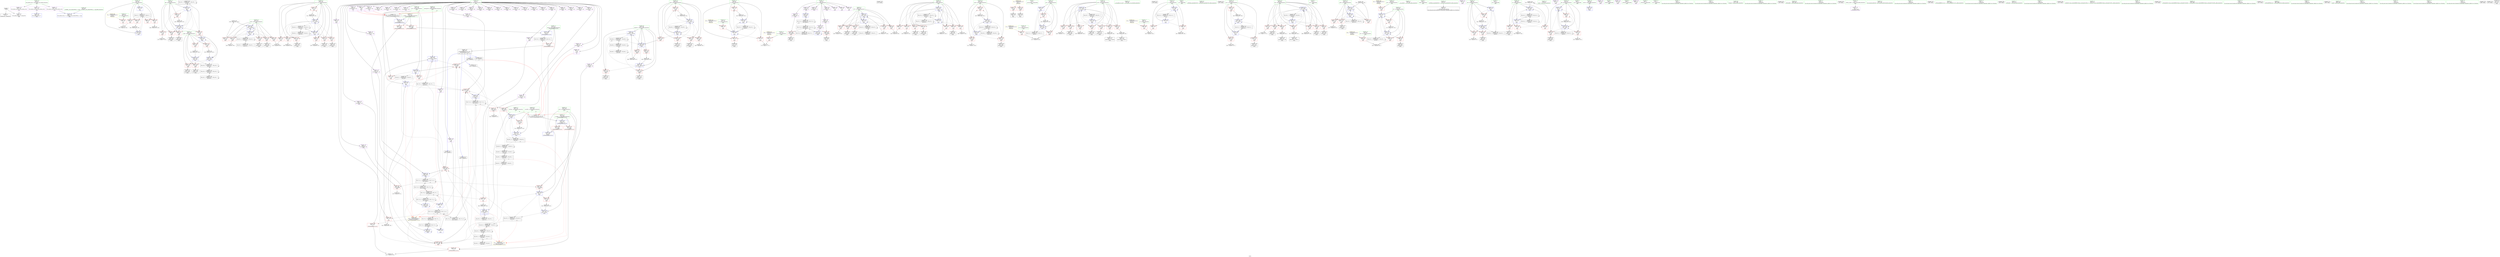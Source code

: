 digraph "SVFG" {
	label="SVFG";

	Node0x55b6ce1668e0 [shape=record,color=grey,label="{NodeID: 0\nNullPtr}"];
	Node0x55b6ce1668e0 -> Node0x55b6ce1ae250[style=solid];
	Node0x55b6ce1668e0 -> Node0x55b6ce1bc680[style=solid];
	Node0x55b6ce1ff210 [shape=record,color=yellow,style=double,label="{NodeID: 609\n6V_1 = ENCHI(MR_6V_0)\npts\{66 \}\nFun[main]}"];
	Node0x55b6ce1ff210 -> Node0x55b6ce1b44a0[style=dashed];
	Node0x55b6ce1e4900 [shape=record,color=black,label="{NodeID: 526\nMR_38V_2 = PHI(MR_38V_3, MR_38V_1, )\npts\{98 \}\n}"];
	Node0x55b6ce1e4900 -> Node0x55b6ce1bd890[style=dashed];
	Node0x55b6ce1e4900 -> Node0x55b6ce1e4900[style=dashed];
	Node0x55b6ce1c6090 [shape=record,color=grey,label="{NodeID: 443\n546 = Binary(545, 185, )\n}"];
	Node0x55b6ce1c6090 -> Node0x55b6ce1bf430[style=solid];
	Node0x55b6ce1bf6a0 [shape=record,color=blue,label="{NodeID: 360\n129\<--561\nref.tmp236\<--add237\nmain\n|{|<s2>16|<s3>17}}"];
	Node0x55b6ce1bf6a0 -> Node0x55b6ce1bbe30[style=dashed];
	Node0x55b6ce1bf6a0 -> Node0x55b6ce1ea110[style=dashed];
	Node0x55b6ce1bf6a0:s2 -> Node0x55b6ce2024e0[style=dashed,color=red];
	Node0x55b6ce1bf6a0:s3 -> Node0x55b6ce2024e0[style=dashed,color=red];
	Node0x55b6ce1bb2d0 [shape=record,color=red,label="{NodeID: 277\n520\<--125\n\<--nbal191\nmain\n}"];
	Node0x55b6ce1bb2d0 -> Node0x55b6ce1b11b0[style=solid];
	Node0x55b6ce1af080 [shape=record,color=red,label="{NodeID: 194\n183\<--79\n\<--j\nmain\n}"];
	Node0x55b6ce1af080 -> Node0x55b6ce1c6c90[style=solid];
	Node0x55b6ce170900 [shape=record,color=black,label="{NodeID: 111\n468\<--467\ntobool179\<--\nmain\n}"];
	Node0x55b6ce16ec80 [shape=record,color=green,label="{NodeID: 28\n33\<--37\nllvm.global_ctors\<--llvm.global_ctors_field_insensitive\nGlob }"];
	Node0x55b6ce16ec80 -> Node0x55b6ce1b4000[style=solid];
	Node0x55b6ce16ec80 -> Node0x55b6ce1b4100[style=solid];
	Node0x55b6ce16ec80 -> Node0x55b6ce1b4200[style=solid];
	Node0x55b6ce22ba40 [shape=record,color=black,label="{NodeID: 720\n577 = PHI()\n}"];
	Node0x55b6ce1c8a90 [shape=record,color=grey,label="{NodeID: 471\n454 = cmp(453, 239, )\n}"];
	Node0x55b6ce1bc9f0 [shape=record,color=blue,label="{NodeID: 305\n79\<--169\nj\<--\nmain\n}"];
	Node0x55b6ce1bc9f0 -> Node0x55b6ce1aeee0[style=dashed];
	Node0x55b6ce1bc9f0 -> Node0x55b6ce1aefb0[style=dashed];
	Node0x55b6ce1bc9f0 -> Node0x55b6ce1af080[style=dashed];
	Node0x55b6ce1bc9f0 -> Node0x55b6ce1bc9f0[style=dashed];
	Node0x55b6ce1bc9f0 -> Node0x55b6ce1bcb90[style=dashed];
	Node0x55b6ce1bc9f0 -> Node0x55b6ce1e2600[style=dashed];
	Node0x55b6ce1b0740 [shape=record,color=red,label="{NodeID: 222\n382\<--97\n\<--j66\nmain\n}"];
	Node0x55b6ce1b0740 -> Node0x55b6ce1c6f90[style=solid];
	Node0x55b6ce1b21f0 [shape=record,color=purple,label="{NodeID: 139\n363\<--8\narrayidx113\<--dp\nmain\n}"];
	Node0x55b6ce171370 [shape=record,color=green,label="{NodeID: 56\n107\<--108\nres\<--res_field_insensitive\nmain\n|{|<s4>17}}"];
	Node0x55b6ce171370 -> Node0x55b6ce1b94c0[style=solid];
	Node0x55b6ce171370 -> Node0x55b6ce1b9590[style=solid];
	Node0x55b6ce171370 -> Node0x55b6ce1be3f0[style=solid];
	Node0x55b6ce171370 -> Node0x55b6ce1bf770[style=solid];
	Node0x55b6ce171370:s4 -> Node0x55b6ce22bcb0[style=solid,color=red];
	Node0x55b6ce1be0b0 [shape=record,color=blue,label="{NodeID: 333\n99\<--378\nk70\<--inc122\nmain\n}"];
	Node0x55b6ce1be0b0 -> Node0x55b6ce1b0810[style=dashed];
	Node0x55b6ce1be0b0 -> Node0x55b6ce1b08e0[style=dashed];
	Node0x55b6ce1be0b0 -> Node0x55b6ce1b09b0[style=dashed];
	Node0x55b6ce1be0b0 -> Node0x55b6ce1b0a80[style=dashed];
	Node0x55b6ce1be0b0 -> Node0x55b6ce1b0b50[style=dashed];
	Node0x55b6ce1be0b0 -> Node0x55b6ce1bd960[style=dashed];
	Node0x55b6ce1be0b0 -> Node0x55b6ce1be0b0[style=dashed];
	Node0x55b6ce1be0b0 -> Node0x55b6ce1ed310[style=dashed];
	Node0x55b6ce1b9ce0 [shape=record,color=red,label="{NodeID: 250\n425\<--115\n\<--k140\nmain\n}"];
	Node0x55b6ce1b9ce0 -> Node0x55b6ce1c6210[style=solid];
	Node0x55b6ce1b38b0 [shape=record,color=purple,label="{NodeID: 167\n292\<--14\narrayidx78\<--A\nmain\n}"];
	Node0x55b6ce1ae520 [shape=record,color=black,label="{NodeID: 84\n136\<--133\ncall\<--\nmain\n}"];
	Node0x55b6ce167ce0 [shape=record,color=green,label="{NodeID: 1\n7\<--1\n__dso_handle\<--dummyObj\nGlob }"];
	Node0x55b6ce1daf00 [shape=record,color=black,label="{NodeID: 527\nMR_40V_2 = PHI(MR_40V_3, MR_40V_1, )\npts\{100 \}\n}"];
	Node0x55b6ce1daf00 -> Node0x55b6ce1ed310[style=dashed];
	Node0x55b6ce1c6210 [shape=record,color=grey,label="{NodeID: 444\n426 = Binary(425, 185, )\n}"];
	Node0x55b6ce1c6210 -> Node0x55b6ce1be800[style=solid];
	Node0x55b6ce1bf770 [shape=record,color=blue,label="{NodeID: 361\n107\<--566\nres\<--\nmain\n}"];
	Node0x55b6ce1bf770 -> Node0x55b6ce1b94c0[style=dashed];
	Node0x55b6ce1bf770 -> Node0x55b6ce1b9590[style=dashed];
	Node0x55b6ce1bf770 -> Node0x55b6ce1e6a40[style=dashed];
	Node0x55b6ce1bb3a0 [shape=record,color=red,label="{NodeID: 278\n532\<--125\n\<--nbal191\nmain\n}"];
	Node0x55b6ce1bb3a0 -> Node0x55b6ce1b1420[style=solid];
	Node0x55b6ce1af150 [shape=record,color=red,label="{NodeID: 195\n195\<--81\n\<--i16\nmain\n}"];
	Node0x55b6ce1af150 -> Node0x55b6ce1c9c90[style=solid];
	Node0x55b6ce1709d0 [shape=record,color=black,label="{NodeID: 112\n472\<--471\nidxprom182\<--\nmain\n}"];
	Node0x55b6ce16ed50 [shape=record,color=green,label="{NodeID: 29\n38\<--39\n__cxx_global_var_init\<--__cxx_global_var_init_field_insensitive\n}"];
	Node0x55b6ce22bb10 [shape=record,color=black,label="{NodeID: 721\n578 = PHI()\n}"];
	Node0x55b6ce1ee210 [shape=record,color=black,label="{NodeID: 555\nMR_46V_3 = PHI(MR_46V_4, MR_46V_2, )\npts\{106 \}\n|{|<s5>17}}"];
	Node0x55b6ce1ee210 -> Node0x55b6ce1bb950[style=dashed];
	Node0x55b6ce1ee210 -> Node0x55b6ce1bbc90[style=dashed];
	Node0x55b6ce1ee210 -> Node0x55b6ce1bbe30[style=dashed];
	Node0x55b6ce1ee210 -> Node0x55b6ce1db5e0[style=dashed];
	Node0x55b6ce1ee210 -> Node0x55b6ce1f5a10[style=dashed];
	Node0x55b6ce1ee210:s5 -> Node0x55b6ce2023d0[style=dashed,color=red];
	Node0x55b6ce1c8c10 [shape=record,color=grey,label="{NodeID: 472\n165 = cmp(163, 164, )\n}"];
	Node0x55b6ce1bcac0 [shape=record,color=blue,label="{NodeID: 306\n179\<--181\narrayidx\<--\nmain\n}"];
	Node0x55b6ce1bcac0 -> Node0x55b6ce1f0510[style=dashed];
	Node0x55b6ce1b0810 [shape=record,color=red,label="{NodeID: 223\n282\<--99\n\<--k70\nmain\n}"];
	Node0x55b6ce1b0810 -> Node0x55b6ce1c9f90[style=solid];
	Node0x55b6ce1b22c0 [shape=record,color=purple,label="{NodeID: 140\n366\<--8\narrayidx115\<--dp\nmain\n}"];
	Node0x55b6ce171440 [shape=record,color=green,label="{NodeID: 57\n109\<--110\nref.tmp\<--ref.tmp_field_insensitive\nmain\n|{|<s1>14}}"];
	Node0x55b6ce171440 -> Node0x55b6ce1be320[style=solid];
	Node0x55b6ce171440:s1 -> Node0x55b6ce22c220[style=solid,color=red];
	Node0x55b6ce1be180 [shape=record,color=blue,label="{NodeID: 334\n97\<--383\nj66\<--inc125\nmain\n}"];
	Node0x55b6ce1be180 -> Node0x55b6ce1b0400[style=dashed];
	Node0x55b6ce1be180 -> Node0x55b6ce1b04d0[style=dashed];
	Node0x55b6ce1be180 -> Node0x55b6ce1b05a0[style=dashed];
	Node0x55b6ce1be180 -> Node0x55b6ce1b0670[style=dashed];
	Node0x55b6ce1be180 -> Node0x55b6ce1b0740[style=dashed];
	Node0x55b6ce1be180 -> Node0x55b6ce1bd890[style=dashed];
	Node0x55b6ce1be180 -> Node0x55b6ce1be180[style=dashed];
	Node0x55b6ce1be180 -> Node0x55b6ce1e4900[style=dashed];
	Node0x55b6ce1b9db0 [shape=record,color=red,label="{NodeID: 251\n443\<--117\n\<--i159\nmain\n}"];
	Node0x55b6ce1b9db0 -> Node0x55b6ce1c9510[style=solid];
	Node0x55b6ce1b3980 [shape=record,color=purple,label="{NodeID: 168\n295\<--14\narrayidx80\<--A\nmain\n}"];
	Node0x55b6ce1b3980 -> Node0x55b6ce1bb540[style=solid];
	Node0x55b6ce1ae5f0 [shape=record,color=black,label="{NodeID: 85\n142\<--139\ncall1\<--\nmain\n}"];
	Node0x55b6ce16c5c0 [shape=record,color=green,label="{NodeID: 2\n19\<--1\n.str\<--dummyObj\nGlob }"];
	Node0x55b6ce1ff3d0 [shape=record,color=yellow,style=double,label="{NodeID: 611\n10V_1 = ENCHI(MR_10V_0)\npts\{70 \}\nFun[main]}"];
	Node0x55b6ce1ff3d0 -> Node0x55b6ce1b48b0[style=dashed];
	Node0x55b6ce1db400 [shape=record,color=black,label="{NodeID: 528\nMR_42V_2 = PHI(MR_42V_3, MR_42V_1, )\npts\{102 \}\n}"];
	Node0x55b6ce1db400 -> Node0x55b6ce1db400[style=dashed];
	Node0x55b6ce1db400 -> Node0x55b6ce1f5010[style=dashed];
	Node0x55b6ce1c6390 [shape=record,color=grey,label="{NodeID: 445\n556 = Binary(555, 185, )\n}"];
	Node0x55b6ce1c6390 -> Node0x55b6ce1bf5d0[style=solid];
	Node0x55b6ce1bf840 [shape=record,color=blue,label="{NodeID: 362\n67\<--592\ntt\<--inc247\nmain\n}"];
	Node0x55b6ce1bf840 -> Node0x55b6ce1e1c00[style=dashed];
	Node0x55b6ce1bb470 [shape=record,color=red,label="{NodeID: 279\n512\<--127\n\<--nval198\nmain\n}"];
	Node0x55b6ce1bb470 -> Node0x55b6ce1c8190[style=solid];
	Node0x55b6ce1af220 [shape=record,color=red,label="{NodeID: 196\n219\<--81\n\<--i16\nmain\n}"];
	Node0x55b6ce1af220 -> Node0x55b6ce1c8610[style=solid];
	Node0x55b6ce170aa0 [shape=record,color=black,label="{NodeID: 113\n475\<--474\nidxprom184\<--\nmain\n}"];
	Node0x55b6ce16ee20 [shape=record,color=green,label="{NodeID: 30\n42\<--43\n_ZNSt8ios_base4InitC1Ev\<--_ZNSt8ios_base4InitC1Ev_field_insensitive\n}"];
	Node0x55b6ce22bbe0 [shape=record,color=black,label="{NodeID: 722\n587 = PHI()\n}"];
	Node0x55b6ce1ee710 [shape=record,color=black,label="{NodeID: 556\nMR_72V_8 = PHI(MR_72V_9, MR_72V_7, )\npts\{130000 \}\n|{|<s5>14}}"];
	Node0x55b6ce1ee710 -> Node0x55b6ce1bb880[style=dashed];
	Node0x55b6ce1ee710 -> Node0x55b6ce1bb950[style=dashed];
	Node0x55b6ce1ee710 -> Node0x55b6ce1bea70[style=dashed];
	Node0x55b6ce1ee710 -> Node0x55b6ce1ebf10[style=dashed];
	Node0x55b6ce1ee710 -> Node0x55b6ce1f5f10[style=dashed];
	Node0x55b6ce1ee710:s5 -> Node0x55b6ce2024e0[style=dashed,color=red];
	Node0x55b6ce1c8d90 [shape=record,color=grey,label="{NodeID: 473\n459 = cmp(458, 239, )\n}"];
	Node0x55b6ce1bcb90 [shape=record,color=blue,label="{NodeID: 307\n79\<--184\nj\<--inc\nmain\n}"];
	Node0x55b6ce1bcb90 -> Node0x55b6ce1aeee0[style=dashed];
	Node0x55b6ce1bcb90 -> Node0x55b6ce1aefb0[style=dashed];
	Node0x55b6ce1bcb90 -> Node0x55b6ce1af080[style=dashed];
	Node0x55b6ce1bcb90 -> Node0x55b6ce1bc9f0[style=dashed];
	Node0x55b6ce1bcb90 -> Node0x55b6ce1bcb90[style=dashed];
	Node0x55b6ce1bcb90 -> Node0x55b6ce1e2600[style=dashed];
	Node0x55b6ce1b08e0 [shape=record,color=red,label="{NodeID: 224\n306\<--99\n\<--k70\nmain\n}"];
	Node0x55b6ce1b08e0 -> Node0x55b6ce16fcd0[style=solid];
	Node0x55b6ce1b2390 [shape=record,color=purple,label="{NodeID: 141\n369\<--8\narrayidx117\<--dp\nmain\n}"];
	Node0x55b6ce1b2390 -> Node0x55b6ce1bdf10[style=solid];
	Node0x55b6ce171510 [shape=record,color=green,label="{NodeID: 58\n111\<--112\ni132\<--i132_field_insensitive\nmain\n}"];
	Node0x55b6ce171510 -> Node0x55b6ce1b9660[style=solid];
	Node0x55b6ce171510 -> Node0x55b6ce1b9730[style=solid];
	Node0x55b6ce171510 -> Node0x55b6ce1b9800[style=solid];
	Node0x55b6ce171510 -> Node0x55b6ce1be4c0[style=solid];
	Node0x55b6ce171510 -> Node0x55b6ce1be9a0[style=solid];
	Node0x55b6ce1f7310 [shape=record,color=black,label="{NodeID: 584\nMR_68V_10 = PHI(MR_68V_9, MR_68V_8, )\npts\{128 \}\n|{|<s2>15}}"];
	Node0x55b6ce1f7310 -> Node0x55b6ce1bbc90[style=dashed];
	Node0x55b6ce1f7310 -> Node0x55b6ce1fdc10[style=dashed];
	Node0x55b6ce1f7310:s2 -> Node0x55b6ce2023d0[style=dashed,color=red];
	Node0x55b6ce1dcc00 [shape=record,color=black,label="{NodeID: 501\nMR_68V_3 = PHI(MR_68V_4, MR_68V_2, )\npts\{128 \}\n|{|<s3>17}}"];
	Node0x55b6ce1dcc00 -> Node0x55b6ce1bbe30[style=dashed];
	Node0x55b6ce1dcc00 -> Node0x55b6ce1e1200[style=dashed];
	Node0x55b6ce1dcc00 -> Node0x55b6ce1e9c10[style=dashed];
	Node0x55b6ce1dcc00:s3 -> Node0x55b6ce2023d0[style=dashed,color=red];
	Node0x55b6ce1be250 [shape=record,color=blue,label="{NodeID: 335\n95\<--388\ni62\<--inc128\nmain\n}"];
	Node0x55b6ce1be250 -> Node0x55b6ce1afe50[style=dashed];
	Node0x55b6ce1be250 -> Node0x55b6ce1aff20[style=dashed];
	Node0x55b6ce1be250 -> Node0x55b6ce1afff0[style=dashed];
	Node0x55b6ce1be250 -> Node0x55b6ce1b00c0[style=dashed];
	Node0x55b6ce1be250 -> Node0x55b6ce1b0190[style=dashed];
	Node0x55b6ce1be250 -> Node0x55b6ce1b0260[style=dashed];
	Node0x55b6ce1be250 -> Node0x55b6ce1b0330[style=dashed];
	Node0x55b6ce1be250 -> Node0x55b6ce1be250[style=dashed];
	Node0x55b6ce1be250 -> Node0x55b6ce1e4400[style=dashed];
	Node0x55b6ce1b9e80 [shape=record,color=red,label="{NodeID: 252\n464\<--117\n\<--i159\nmain\n}"];
	Node0x55b6ce1b9e80 -> Node0x55b6ce170830[style=solid];
	Node0x55b6ce1b3a50 [shape=record,color=purple,label="{NodeID: 169\n463\<--14\narrayidx176\<--A\nmain\n}"];
	Node0x55b6ce1ae6c0 [shape=record,color=black,label="{NodeID: 86\n177\<--176\nidxprom\<--\nmain\n}"];
	Node0x55b6ce16c650 [shape=record,color=green,label="{NodeID: 3\n21\<--1\n.str.1\<--dummyObj\nGlob }"];
	Node0x55b6ce1ff4b0 [shape=record,color=yellow,style=double,label="{NodeID: 612\n12V_1 = ENCHI(MR_12V_0)\npts\{72 \}\nFun[main]}"];
	Node0x55b6ce1ff4b0 -> Node0x55b6ce1b4980[style=dashed];
	Node0x55b6ce1db4f0 [shape=record,color=black,label="{NodeID: 529\nMR_44V_2 = PHI(MR_44V_3, MR_44V_1, )\npts\{104 \}\n}"];
	Node0x55b6ce1db4f0 -> Node0x55b6ce1db4f0[style=dashed];
	Node0x55b6ce1db4f0 -> Node0x55b6ce1f5510[style=dashed];
	Node0x55b6ce1c6510 [shape=record,color=grey,label="{NodeID: 446\n431 = Binary(430, 185, )\n}"];
	Node0x55b6ce1c6510 -> Node0x55b6ce1be8d0[style=solid];
	Node0x55b6ce1bf910 [shape=record,color=blue,label="{NodeID: 363\n613\<--609\n__a.addr\<--__a\n_ZSt3minIiERKT_S2_S2_\n}"];
	Node0x55b6ce1bf910 -> Node0x55b6ce1bbfd0[style=dashed];
	Node0x55b6ce1bf910 -> Node0x55b6ce1bc0a0[style=dashed];
	Node0x55b6ce1bb540 [shape=record,color=red,label="{NodeID: 280\n296\<--295\n\<--arrayidx80\nmain\n}"];
	Node0x55b6ce1bb540 -> Node0x55b6ce1aec70[style=solid];
	Node0x55b6ce1af2f0 [shape=record,color=red,label="{NodeID: 197\n201\<--83\n\<--a20\nmain\n}"];
	Node0x55b6ce1af2f0 -> Node0x55b6ce1bce00[style=solid];
	Node0x55b6ce170b70 [shape=record,color=black,label="{NodeID: 114\n478\<--477\nidxprom186\<--\nmain\n}"];
	Node0x55b6ce16ef00 [shape=record,color=green,label="{NodeID: 31\n48\<--49\n__cxa_atexit\<--__cxa_atexit_field_insensitive\n}"];
	Node0x55b6ce22bcb0 [shape=record,color=black,label="{NodeID: 723\n609 = PHI(355, 395, 525, 129, 107, )\n0th arg _ZSt3minIiERKT_S2_S2_ }"];
	Node0x55b6ce22bcb0 -> Node0x55b6ce1bf910[style=solid];
	Node0x55b6ce1c8f10 [shape=record,color=grey,label="{NodeID: 474\n623 = cmp(620, 622, )\n}"];
	Node0x55b6ce1bcc60 [shape=record,color=blue,label="{NodeID: 308\n73\<--190\ni\<--inc14\nmain\n}"];
	Node0x55b6ce1bcc60 -> Node0x55b6ce1b4a50[style=dashed];
	Node0x55b6ce1bcc60 -> Node0x55b6ce1b4b20[style=dashed];
	Node0x55b6ce1bcc60 -> Node0x55b6ce1bcc60[style=dashed];
	Node0x55b6ce1bcc60 -> Node0x55b6ce1e2100[style=dashed];
	Node0x55b6ce1b09b0 [shape=record,color=red,label="{NodeID: 225\n333\<--99\n\<--k70\nmain\n}"];
	Node0x55b6ce1b09b0 -> Node0x55b6ce16ff40[style=solid];
	Node0x55b6ce1b2460 [shape=record,color=purple,label="{NodeID: 142\n391\<--8\n\<--dp\nmain\n}"];
	Node0x55b6ce1b2460 -> Node0x55b6ce1bb880[style=solid];
	Node0x55b6ce1715e0 [shape=record,color=green,label="{NodeID: 59\n113\<--114\nj136\<--j136_field_insensitive\nmain\n}"];
	Node0x55b6ce1715e0 -> Node0x55b6ce1b98d0[style=solid];
	Node0x55b6ce1715e0 -> Node0x55b6ce1b99a0[style=solid];
	Node0x55b6ce1715e0 -> Node0x55b6ce1b9a70[style=solid];
	Node0x55b6ce1715e0 -> Node0x55b6ce1be590[style=solid];
	Node0x55b6ce1715e0 -> Node0x55b6ce1be8d0[style=solid];
	Node0x55b6ce1dd100 [shape=record,color=black,label="{NodeID: 502\nMR_72V_19 = PHI(MR_72V_20, MR_72V_18, )\npts\{130000 \}\n|{|<s4>16|<s5>17}}"];
	Node0x55b6ce1dd100 -> Node0x55b6ce1bbd60[style=dashed];
	Node0x55b6ce1dd100 -> Node0x55b6ce1bbe30[style=dashed];
	Node0x55b6ce1dd100 -> Node0x55b6ce1e1700[style=dashed];
	Node0x55b6ce1dd100 -> Node0x55b6ce1ea610[style=dashed];
	Node0x55b6ce1dd100:s4 -> Node0x55b6ce2024e0[style=dashed,color=red];
	Node0x55b6ce1dd100:s5 -> Node0x55b6ce2024e0[style=dashed,color=red];
	Node0x55b6ce1be320 [shape=record,color=blue,label="{NodeID: 336\n109\<--393\nref.tmp\<--add130\nmain\n|{|<s4>14|<s5>17}}"];
	Node0x55b6ce1be320 -> Node0x55b6ce1bb950[style=dashed];
	Node0x55b6ce1be320 -> Node0x55b6ce1bbc90[style=dashed];
	Node0x55b6ce1be320 -> Node0x55b6ce1bbe30[style=dashed];
	Node0x55b6ce1be320 -> Node0x55b6ce1e6f10[style=dashed];
	Node0x55b6ce1be320:s4 -> Node0x55b6ce2023d0[style=dashed,color=red];
	Node0x55b6ce1be320:s5 -> Node0x55b6ce2023d0[style=dashed,color=red];
	Node0x55b6ce1b9f50 [shape=record,color=red,label="{NodeID: 253\n471\<--117\n\<--i159\nmain\n}"];
	Node0x55b6ce1b9f50 -> Node0x55b6ce1709d0[style=solid];
	Node0x55b6ce1b3b20 [shape=record,color=purple,label="{NodeID: 170\n466\<--14\narrayidx178\<--A\nmain\n}"];
	Node0x55b6ce1b3b20 -> Node0x55b6ce1bba20[style=solid];
	Node0x55b6ce1ae790 [shape=record,color=black,label="{NodeID: 87\n209\<--208\nidxprom28\<--\nmain\n}"];
	Node0x55b6ce16c6e0 [shape=record,color=green,label="{NodeID: 4\n23\<--1\nstdin\<--dummyObj\nGlob }"];
	Node0x55b6ce1db5e0 [shape=record,color=black,label="{NodeID: 530\nMR_46V_2 = PHI(MR_46V_3, MR_46V_1, )\npts\{106 \}\n}"];
	Node0x55b6ce1db5e0 -> Node0x55b6ce1ee210[style=dashed];
	Node0x55b6ce1c6690 [shape=record,color=grey,label="{NodeID: 447\n584 = Binary(583, 185, )\n}"];
	Node0x55b6ce1bf9e0 [shape=record,color=blue,label="{NodeID: 364\n615\<--610\n__b.addr\<--__b\n_ZSt3minIiERKT_S2_S2_\n}"];
	Node0x55b6ce1bf9e0 -> Node0x55b6ce1bc170[style=dashed];
	Node0x55b6ce1bf9e0 -> Node0x55b6ce1bc240[style=dashed];
	Node0x55b6ce1bb610 [shape=record,color=red,label="{NodeID: 281\n309\<--308\n\<--arrayidx86\nmain\n}"];
	Node0x55b6ce1bb610 -> Node0x55b6ce1ca890[style=solid];
	Node0x55b6ce1af3c0 [shape=record,color=red,label="{NodeID: 198\n205\<--85\n\<--b21\nmain\n}"];
	Node0x55b6ce1af3c0 -> Node0x55b6ce1cad10[style=solid];
	Node0x55b6ce170c40 [shape=record,color=black,label="{NodeID: 115\n498\<--497\nidxprom199\<--\nmain\n}"];
	Node0x55b6ce16efd0 [shape=record,color=green,label="{NodeID: 32\n47\<--53\n_ZNSt8ios_base4InitD1Ev\<--_ZNSt8ios_base4InitD1Ev_field_insensitive\n}"];
	Node0x55b6ce16efd0 -> Node0x55b6ce1ae350[style=solid];
	Node0x55b6ce22c220 [shape=record,color=black,label="{NodeID: 724\n610 = PHI(105, 109, 127, 563, 564, )\n1st arg _ZSt3minIiERKT_S2_S2_ }"];
	Node0x55b6ce22c220 -> Node0x55b6ce1bf9e0[style=solid];
	Node0x55b6ce1c9090 [shape=record,color=grey,label="{NodeID: 475\n174 = cmp(172, 173, )\n}"];
	Node0x55b6ce1bcd30 [shape=record,color=blue,label="{NodeID: 309\n81\<--132\ni16\<--\nmain\n}"];
	Node0x55b6ce1bcd30 -> Node0x55b6ce1af150[style=dashed];
	Node0x55b6ce1bcd30 -> Node0x55b6ce1af220[style=dashed];
	Node0x55b6ce1bcd30 -> Node0x55b6ce1bd070[style=dashed];
	Node0x55b6ce1bcd30 -> Node0x55b6ce1e2b00[style=dashed];
	Node0x55b6ce1b0a80 [shape=record,color=red,label="{NodeID: 226\n339\<--99\n\<--k70\nmain\n}"];
	Node0x55b6ce1b0a80 -> Node0x55b6ce1ca290[style=solid];
	Node0x55b6ce1b2530 [shape=record,color=purple,label="{NodeID: 143\n395\<--8\n\<--dp\nmain\n|{<s0>14}}"];
	Node0x55b6ce1b2530:s0 -> Node0x55b6ce22bcb0[style=solid,color=red];
	Node0x55b6ce1716b0 [shape=record,color=green,label="{NodeID: 60\n115\<--116\nk140\<--k140_field_insensitive\nmain\n}"];
	Node0x55b6ce1716b0 -> Node0x55b6ce1b9b40[style=solid];
	Node0x55b6ce1716b0 -> Node0x55b6ce1b9c10[style=solid];
	Node0x55b6ce1716b0 -> Node0x55b6ce1b9ce0[style=solid];
	Node0x55b6ce1716b0 -> Node0x55b6ce1be660[style=solid];
	Node0x55b6ce1716b0 -> Node0x55b6ce1be800[style=solid];
	Node0x55b6ce1be3f0 [shape=record,color=blue,label="{NodeID: 337\n107\<--397\nres\<--\nmain\n|{|<s3>17}}"];
	Node0x55b6ce1be3f0 -> Node0x55b6ce1bbc90[style=dashed];
	Node0x55b6ce1be3f0 -> Node0x55b6ce1bbe30[style=dashed];
	Node0x55b6ce1be3f0 -> Node0x55b6ce1bf770[style=dashed];
	Node0x55b6ce1be3f0:s3 -> Node0x55b6ce2024e0[style=dashed,color=red];
	Node0x55b6ce1ba020 [shape=record,color=red,label="{NodeID: 254\n497\<--117\n\<--i159\nmain\n}"];
	Node0x55b6ce1ba020 -> Node0x55b6ce170c40[style=solid];
	Node0x55b6ce1b3bf0 [shape=record,color=purple,label="{NodeID: 171\n134\<--19\n\<--.str\nmain\n}"];
	Node0x55b6ce1ae860 [shape=record,color=black,label="{NodeID: 88\n242\<--241\nidxprom47\<--\nmain\n}"];
	Node0x55b6ce16c770 [shape=record,color=green,label="{NodeID: 5\n24\<--1\n.str.2\<--dummyObj\nGlob }"];
	Node0x55b6ce1ff670 [shape=record,color=yellow,style=double,label="{NodeID: 614\n16V_1 = ENCHI(MR_16V_0)\npts\{76 \}\nFun[main]}"];
	Node0x55b6ce1ff670 -> Node0x55b6ce1b4bf0[style=dashed];
	Node0x55b6ce1e6a40 [shape=record,color=black,label="{NodeID: 531\nMR_48V_2 = PHI(MR_48V_4, MR_48V_1, )\npts\{108 \}\n}"];
	Node0x55b6ce1e6a40 -> Node0x55b6ce1bb7b0[style=dashed];
	Node0x55b6ce1e6a40 -> Node0x55b6ce1bb950[style=dashed];
	Node0x55b6ce1e6a40 -> Node0x55b6ce1be3f0[style=dashed];
	Node0x55b6ce1c6810 [shape=record,color=grey,label="{NodeID: 448\n254 = Binary(253, 185, )\n}"];
	Node0x55b6ce1c6810 -> Node0x55b6ce1bd480[style=solid];
	Node0x55b6ce1bfab0 [shape=record,color=blue,label="{NodeID: 365\n611\<--625\nretval\<--\n_ZSt3minIiERKT_S2_S2_\n}"];
	Node0x55b6ce1bfab0 -> Node0x55b6ce1eb010[style=dashed];
	Node0x55b6ce1bb6e0 [shape=record,color=red,label="{NodeID: 282\n336\<--335\n\<--arrayidx99\nmain\n}"];
	Node0x55b6ce1bb6e0 -> Node0x55b6ce1bdd70[style=solid];
	Node0x55b6ce1af490 [shape=record,color=red,label="{NodeID: 199\n204\<--87\n\<--j24\nmain\n}"];
	Node0x55b6ce1af490 -> Node0x55b6ce1cad10[style=solid];
	Node0x55b6ce1b0f40 [shape=record,color=black,label="{NodeID: 116\n501\<--500\nidxprom201\<--\nmain\n}"];
	Node0x55b6ce16f0a0 [shape=record,color=green,label="{NodeID: 33\n60\<--61\nmain\<--main_field_insensitive\n}"];
	Node0x55b6ce1c9210 [shape=record,color=grey,label="{NodeID: 476\n449 = cmp(448, 233, )\n}"];
	Node0x55b6ce1bce00 [shape=record,color=blue,label="{NodeID: 310\n87\<--201\nj24\<--\nmain\n}"];
	Node0x55b6ce1bce00 -> Node0x55b6ce1af490[style=dashed];
	Node0x55b6ce1bce00 -> Node0x55b6ce1af560[style=dashed];
	Node0x55b6ce1bce00 -> Node0x55b6ce1af630[style=dashed];
	Node0x55b6ce1bce00 -> Node0x55b6ce1bce00[style=dashed];
	Node0x55b6ce1bce00 -> Node0x55b6ce1bcfa0[style=dashed];
	Node0x55b6ce1bce00 -> Node0x55b6ce1e3000[style=dashed];
	Node0x55b6ce1b0b50 [shape=record,color=red,label="{NodeID: 227\n377\<--99\n\<--k70\nmain\n}"];
	Node0x55b6ce1b0b50 -> Node0x55b6ce1c7110[style=solid];
	Node0x55b6ce1b2600 [shape=record,color=purple,label="{NodeID: 144\n416\<--8\narrayidx145\<--dp\nmain\n}"];
	Node0x55b6ce171780 [shape=record,color=green,label="{NodeID: 61\n117\<--118\ni159\<--i159_field_insensitive\nmain\n}"];
	Node0x55b6ce171780 -> Node0x55b6ce1b9db0[style=solid];
	Node0x55b6ce171780 -> Node0x55b6ce1b9e80[style=solid];
	Node0x55b6ce171780 -> Node0x55b6ce1b9f50[style=solid];
	Node0x55b6ce171780 -> Node0x55b6ce1ba020[style=solid];
	Node0x55b6ce171780 -> Node0x55b6ce1ba0f0[style=solid];
	Node0x55b6ce171780 -> Node0x55b6ce1ba1c0[style=solid];
	Node0x55b6ce171780 -> Node0x55b6ce1ba290[style=solid];
	Node0x55b6ce171780 -> Node0x55b6ce1beb40[style=solid];
	Node0x55b6ce171780 -> Node0x55b6ce1bf5d0[style=solid];
	Node0x55b6ce1be4c0 [shape=record,color=blue,label="{NodeID: 338\n111\<--132\ni132\<--\nmain\n}"];
	Node0x55b6ce1be4c0 -> Node0x55b6ce1b9660[style=dashed];
	Node0x55b6ce1be4c0 -> Node0x55b6ce1b9730[style=dashed];
	Node0x55b6ce1be4c0 -> Node0x55b6ce1b9800[style=dashed];
	Node0x55b6ce1be4c0 -> Node0x55b6ce1be9a0[style=dashed];
	Node0x55b6ce1be4c0 -> Node0x55b6ce1e7410[style=dashed];
	Node0x55b6ce1ba0f0 [shape=record,color=red,label="{NodeID: 255\n516\<--117\n\<--i159\nmain\n}"];
	Node0x55b6ce1ba0f0 -> Node0x55b6ce1c8310[style=solid];
	Node0x55b6ce1b3cc0 [shape=record,color=purple,label="{NodeID: 172\n135\<--21\n\<--.str.1\nmain\n}"];
	Node0x55b6ce1ae930 [shape=record,color=black,label="{NodeID: 89\n245\<--244\nidxprom49\<--\nmain\n}"];
	Node0x55b6ce16c800 [shape=record,color=green,label="{NodeID: 6\n26\<--1\n.str.3\<--dummyObj\nGlob }"];
	Node0x55b6ce1ff750 [shape=record,color=yellow,style=double,label="{NodeID: 615\n18V_1 = ENCHI(MR_18V_0)\npts\{78 \}\nFun[main]}"];
	Node0x55b6ce1ff750 -> Node0x55b6ce1b4cc0[style=dashed];
	Node0x55b6ce1e6f10 [shape=record,color=black,label="{NodeID: 532\nMR_50V_2 = PHI(MR_50V_3, MR_50V_1, )\npts\{110 \}\n}"];
	Node0x55b6ce1e6f10 -> Node0x55b6ce1bb7b0[style=dashed];
	Node0x55b6ce1e6f10 -> Node0x55b6ce1be320[style=dashed];
	Node0x55b6ce1c6990 [shape=record,color=grey,label="{NodeID: 449\n393 = Binary(392, 185, )\n}"];
	Node0x55b6ce1c6990 -> Node0x55b6ce1be320[style=solid];
	Node0x55b6ce1bfb80 [shape=record,color=blue,label="{NodeID: 366\n611\<--628\nretval\<--\n_ZSt3minIiERKT_S2_S2_\n}"];
	Node0x55b6ce1bfb80 -> Node0x55b6ce1eb010[style=dashed];
	Node0x55b6ce1bb7b0 [shape=record,color=red,label="{NodeID: 283\n359\<--356\n\<--call110\nmain\n}"];
	Node0x55b6ce1bb7b0 -> Node0x55b6ce1bdf10[style=solid];
	Node0x55b6ce1af560 [shape=record,color=red,label="{NodeID: 200\n208\<--87\n\<--j24\nmain\n}"];
	Node0x55b6ce1af560 -> Node0x55b6ce1ae790[style=solid];
	Node0x55b6ce1b1010 [shape=record,color=black,label="{NodeID: 117\n504\<--503\nidxprom203\<--\nmain\n}"];
	Node0x55b6ce16f170 [shape=record,color=green,label="{NodeID: 34\n63\<--64\nretval\<--retval_field_insensitive\nmain\n}"];
	Node0x55b6ce16f170 -> Node0x55b6ce1bc780[style=solid];
	Node0x55b6ce1c9390 [shape=record,color=grey,label="{NodeID: 477\n412 = cmp(411, 239, )\n}"];
	Node0x55b6ce1bced0 [shape=record,color=blue,label="{NodeID: 311\n211\<--181\narrayidx29\<--\nmain\n}"];
	Node0x55b6ce1bced0 -> Node0x55b6ce1bced0[style=dashed];
	Node0x55b6ce1bced0 -> Node0x55b6ce1fcd10[style=dashed];
	Node0x55b6ce1b0c20 [shape=record,color=red,label="{NodeID: 228\n287\<--101\n\<--l\nmain\n}"];
	Node0x55b6ce1b0c20 -> Node0x55b6ce1c9b10[style=solid];
	Node0x55b6ce1b26d0 [shape=record,color=purple,label="{NodeID: 145\n419\<--8\narrayidx147\<--dp\nmain\n}"];
	Node0x55b6ce171850 [shape=record,color=green,label="{NodeID: 62\n119\<--120\nj163\<--j163_field_insensitive\nmain\n}"];
	Node0x55b6ce171850 -> Node0x55b6ce1ba360[style=solid];
	Node0x55b6ce171850 -> Node0x55b6ce1ba430[style=solid];
	Node0x55b6ce171850 -> Node0x55b6ce1ba500[style=solid];
	Node0x55b6ce171850 -> Node0x55b6ce1ba5d0[style=solid];
	Node0x55b6ce171850 -> Node0x55b6ce1ba6a0[style=solid];
	Node0x55b6ce171850 -> Node0x55b6ce1bec10[style=solid];
	Node0x55b6ce171850 -> Node0x55b6ce1bf500[style=solid];
	Node0x55b6ce1be590 [shape=record,color=blue,label="{NodeID: 339\n113\<--132\nj136\<--\nmain\n}"];
	Node0x55b6ce1be590 -> Node0x55b6ce1b98d0[style=dashed];
	Node0x55b6ce1be590 -> Node0x55b6ce1b99a0[style=dashed];
	Node0x55b6ce1be590 -> Node0x55b6ce1b9a70[style=dashed];
	Node0x55b6ce1be590 -> Node0x55b6ce1be590[style=dashed];
	Node0x55b6ce1be590 -> Node0x55b6ce1be8d0[style=dashed];
	Node0x55b6ce1be590 -> Node0x55b6ce1e7910[style=dashed];
	Node0x55b6ce1ba1c0 [shape=record,color=red,label="{NodeID: 256\n528\<--117\n\<--i159\nmain\n}"];
	Node0x55b6ce1ba1c0 -> Node0x55b6ce1c8790[style=solid];
	Node0x55b6ce1b3d90 [shape=record,color=purple,label="{NodeID: 173\n140\<--24\n\<--.str.2\nmain\n}"];
	Node0x55b6ce1aea00 [shape=record,color=black,label="{NodeID: 90\n248\<--247\nidxprom51\<--\nmain\n}"];
	Node0x55b6ce16bcf0 [shape=record,color=green,label="{NodeID: 7\n28\<--1\nstdout\<--dummyObj\nGlob }"];
	Node0x55b6ce1e7410 [shape=record,color=black,label="{NodeID: 533\nMR_52V_2 = PHI(MR_52V_4, MR_52V_1, )\npts\{112 \}\n}"];
	Node0x55b6ce1e7410 -> Node0x55b6ce1be4c0[style=dashed];
	Node0x55b6ce1c6b10 [shape=record,color=grey,label="{NodeID: 450\n490 = Binary(489, 185, )\n}"];
	Node0x55b6ce1c6b10 -> Node0x55b6ce1bef50[style=solid];
	Node0x55b6ce1bb880 [shape=record,color=red,label="{NodeID: 284\n392\<--391\n\<--\nmain\n}"];
	Node0x55b6ce1bb880 -> Node0x55b6ce1c6990[style=solid];
	Node0x55b6ce1af630 [shape=record,color=red,label="{NodeID: 201\n214\<--87\n\<--j24\nmain\n}"];
	Node0x55b6ce1af630 -> Node0x55b6ce1c8490[style=solid];
	Node0x55b6ce1b10e0 [shape=record,color=black,label="{NodeID: 118\n518\<--517\nidxprom210\<--add209\nmain\n}"];
	Node0x55b6ce16f240 [shape=record,color=green,label="{NodeID: 35\n65\<--66\nt\<--t_field_insensitive\nmain\n}"];
	Node0x55b6ce16f240 -> Node0x55b6ce1b44a0[style=solid];
	Node0x55b6ce1c9510 [shape=record,color=grey,label="{NodeID: 478\n444 = cmp(443, 273, )\n}"];
	Node0x55b6ce1bcfa0 [shape=record,color=blue,label="{NodeID: 312\n87\<--215\nj24\<--inc31\nmain\n}"];
	Node0x55b6ce1bcfa0 -> Node0x55b6ce1af490[style=dashed];
	Node0x55b6ce1bcfa0 -> Node0x55b6ce1af560[style=dashed];
	Node0x55b6ce1bcfa0 -> Node0x55b6ce1af630[style=dashed];
	Node0x55b6ce1bcfa0 -> Node0x55b6ce1bce00[style=dashed];
	Node0x55b6ce1bcfa0 -> Node0x55b6ce1bcfa0[style=dashed];
	Node0x55b6ce1bcfa0 -> Node0x55b6ce1e3000[style=dashed];
	Node0x55b6ce1b0cf0 [shape=record,color=red,label="{NodeID: 229\n290\<--101\n\<--l\nmain\n}"];
	Node0x55b6ce1b0cf0 -> Node0x55b6ce1aead0[style=solid];
	Node0x55b6ce1b27a0 [shape=record,color=purple,label="{NodeID: 146\n422\<--8\narrayidx149\<--dp\nmain\n}"];
	Node0x55b6ce1b27a0 -> Node0x55b6ce1be730[style=solid];
	Node0x55b6ce171920 [shape=record,color=green,label="{NodeID: 63\n121\<--122\nk167\<--k167_field_insensitive\nmain\n}"];
	Node0x55b6ce171920 -> Node0x55b6ce1ba770[style=solid];
	Node0x55b6ce171920 -> Node0x55b6ce1ba840[style=solid];
	Node0x55b6ce171920 -> Node0x55b6ce1ba910[style=solid];
	Node0x55b6ce171920 -> Node0x55b6ce1ba9e0[style=solid];
	Node0x55b6ce171920 -> Node0x55b6ce1baab0[style=solid];
	Node0x55b6ce171920 -> Node0x55b6ce1bece0[style=solid];
	Node0x55b6ce171920 -> Node0x55b6ce1bf430[style=solid];
	Node0x55b6ce1be660 [shape=record,color=blue,label="{NodeID: 340\n115\<--132\nk140\<--\nmain\n}"];
	Node0x55b6ce1be660 -> Node0x55b6ce1b9b40[style=dashed];
	Node0x55b6ce1be660 -> Node0x55b6ce1b9c10[style=dashed];
	Node0x55b6ce1be660 -> Node0x55b6ce1b9ce0[style=dashed];
	Node0x55b6ce1be660 -> Node0x55b6ce1be800[style=dashed];
	Node0x55b6ce1be660 -> Node0x55b6ce1eba10[style=dashed];
	Node0x55b6ce1ba290 [shape=record,color=red,label="{NodeID: 257\n555\<--117\n\<--i159\nmain\n}"];
	Node0x55b6ce1ba290 -> Node0x55b6ce1c6390[style=solid];
	Node0x55b6ce1b3e60 [shape=record,color=purple,label="{NodeID: 174\n141\<--26\n\<--.str.3\nmain\n}"];
	Node0x55b6ce1aead0 [shape=record,color=black,label="{NodeID: 91\n291\<--290\nidxprom77\<--\nmain\n}"];
	Node0x55b6ce16bd80 [shape=record,color=green,label="{NodeID: 8\n29\<--1\n_ZSt3cin\<--dummyObj\nGlob }"];
	Node0x55b6ce1e7910 [shape=record,color=black,label="{NodeID: 534\nMR_54V_2 = PHI(MR_54V_3, MR_54V_1, )\npts\{114 \}\n}"];
	Node0x55b6ce1e7910 -> Node0x55b6ce1be590[style=dashed];
	Node0x55b6ce1e7910 -> Node0x55b6ce1e7910[style=dashed];
	Node0x55b6ce1c6c90 [shape=record,color=grey,label="{NodeID: 451\n184 = Binary(183, 185, )\n}"];
	Node0x55b6ce1c6c90 -> Node0x55b6ce1bcb90[style=solid];
	Node0x55b6ce1bb950 [shape=record,color=red,label="{NodeID: 285\n397\<--396\n\<--call131\nmain\n}"];
	Node0x55b6ce1bb950 -> Node0x55b6ce1be3f0[style=solid];
	Node0x55b6ce1af700 [shape=record,color=red,label="{NodeID: 202\n225\<--89\n\<--i36\nmain\n}"];
	Node0x55b6ce1af700 -> Node0x55b6ce1cab90[style=solid];
	Node0x55b6ce1b11b0 [shape=record,color=black,label="{NodeID: 119\n521\<--520\nidxprom212\<--\nmain\n}"];
	Node0x55b6ce16f310 [shape=record,color=green,label="{NodeID: 36\n67\<--68\ntt\<--tt_field_insensitive\nmain\n}"];
	Node0x55b6ce16f310 -> Node0x55b6ce1b4570[style=solid];
	Node0x55b6ce16f310 -> Node0x55b6ce1b4640[style=solid];
	Node0x55b6ce16f310 -> Node0x55b6ce1b4710[style=solid];
	Node0x55b6ce16f310 -> Node0x55b6ce1b47e0[style=solid];
	Node0x55b6ce16f310 -> Node0x55b6ce1bc850[style=solid];
	Node0x55b6ce16f310 -> Node0x55b6ce1bf840[style=solid];
	Node0x55b6ce1f0510 [shape=record,color=black,label="{NodeID: 562\nMR_74V_4 = PHI(MR_74V_5, MR_74V_3, )\npts\{180000 \}\n}"];
	Node0x55b6ce1f0510 -> Node0x55b6ce1bcac0[style=dashed];
	Node0x55b6ce1f0510 -> Node0x55b6ce1f0510[style=dashed];
	Node0x55b6ce1f0510 -> Node0x55b6ce1fcd10[style=dashed];
	Node0x55b6ce1c9690 [shape=record,color=grey,label="{NodeID: 479\n407 = cmp(406, 233, )\n}"];
	Node0x55b6ce1bd070 [shape=record,color=blue,label="{NodeID: 313\n81\<--220\ni16\<--inc34\nmain\n}"];
	Node0x55b6ce1bd070 -> Node0x55b6ce1af150[style=dashed];
	Node0x55b6ce1bd070 -> Node0x55b6ce1af220[style=dashed];
	Node0x55b6ce1bd070 -> Node0x55b6ce1bd070[style=dashed];
	Node0x55b6ce1bd070 -> Node0x55b6ce1e2b00[style=dashed];
	Node0x55b6ce1b0dc0 [shape=record,color=red,label="{NodeID: 230\n315\<--101\n\<--l\nmain\n}"];
	Node0x55b6ce1b0dc0 -> Node0x55b6ce1c9990[style=solid];
	Node0x55b6ce1b2870 [shape=record,color=purple,label="{NodeID: 147\n439\<--8\n\<--dp\nmain\n}"];
	Node0x55b6ce1b2870 -> Node0x55b6ce1bea70[style=solid];
	Node0x55b6ce1719f0 [shape=record,color=green,label="{NodeID: 64\n123\<--124\nl171\<--l171_field_insensitive\nmain\n}"];
	Node0x55b6ce1719f0 -> Node0x55b6ce1bab80[style=solid];
	Node0x55b6ce1719f0 -> Node0x55b6ce1bac50[style=solid];
	Node0x55b6ce1719f0 -> Node0x55b6ce1bad20[style=solid];
	Node0x55b6ce1719f0 -> Node0x55b6ce1badf0[style=solid];
	Node0x55b6ce1719f0 -> Node0x55b6ce1baec0[style=solid];
	Node0x55b6ce1719f0 -> Node0x55b6ce1baf90[style=solid];
	Node0x55b6ce1719f0 -> Node0x55b6ce1bb060[style=solid];
	Node0x55b6ce1719f0 -> Node0x55b6ce1bedb0[style=solid];
	Node0x55b6ce1719f0 -> Node0x55b6ce1bf360[style=solid];
	Node0x55b6ce1be730 [shape=record,color=blue,label="{NodeID: 341\n422\<--251\narrayidx149\<--\nmain\n}"];
	Node0x55b6ce1be730 -> Node0x55b6ce1be730[style=dashed];
	Node0x55b6ce1be730 -> Node0x55b6ce1ebf10[style=dashed];
	Node0x55b6ce1ba360 [shape=record,color=red,label="{NodeID: 258\n448\<--119\n\<--j163\nmain\n}"];
	Node0x55b6ce1ba360 -> Node0x55b6ce1c9210[style=solid];
	Node0x55b6ce1b3f30 [shape=record,color=purple,label="{NodeID: 175\n586\<--31\n\<--.str.4\nmain\n}"];
	Node0x55b6ce1aeba0 [shape=record,color=black,label="{NodeID: 92\n294\<--293\nidxprom79\<--\nmain\n}"];
	Node0x55b6ce16be10 [shape=record,color=green,label="{NodeID: 9\n30\<--1\n_ZSt4cerr\<--dummyObj\nGlob }"];
	Node0x55b6ce1ff9f0 [shape=record,color=yellow,style=double,label="{NodeID: 618\n24V_1 = ENCHI(MR_24V_0)\npts\{84 \}\nFun[main]}"];
	Node0x55b6ce1ff9f0 -> Node0x55b6ce1af2f0[style=dashed];
	Node0x55b6ce1e7e10 [shape=record,color=black,label="{NodeID: 535\nMR_56V_2 = PHI(MR_56V_3, MR_56V_1, )\npts\{116 \}\n}"];
	Node0x55b6ce1e7e10 -> Node0x55b6ce1e7e10[style=dashed];
	Node0x55b6ce1e7e10 -> Node0x55b6ce1eba10[style=dashed];
	Node0x55b6ce1c6e10 [shape=record,color=grey,label="{NodeID: 452\n592 = Binary(591, 185, )\n}"];
	Node0x55b6ce1c6e10 -> Node0x55b6ce1bf840[style=solid];
	Node0x55b6ce1bba20 [shape=record,color=red,label="{NodeID: 286\n467\<--466\n\<--arrayidx178\nmain\n}"];
	Node0x55b6ce1bba20 -> Node0x55b6ce170900[style=solid];
	Node0x55b6ce1af7d0 [shape=record,color=red,label="{NodeID: 203\n241\<--89\n\<--i36\nmain\n}"];
	Node0x55b6ce1af7d0 -> Node0x55b6ce1ae860[style=solid];
	Node0x55b6ce1b1280 [shape=record,color=black,label="{NodeID: 120\n524\<--523\nidxprom214\<--\nmain\n}"];
	Node0x55b6ce16f3e0 [shape=record,color=green,label="{NodeID: 37\n69\<--70\nn\<--n_field_insensitive\nmain\n}"];
	Node0x55b6ce16f3e0 -> Node0x55b6ce1b48b0[style=solid];
	Node0x55b6ce1c9810 [shape=record,color=grey,label="{NodeID: 480\n487 = cmp(486, 132, )\n}"];
	Node0x55b6ce1bd140 [shape=record,color=blue,label="{NodeID: 314\n89\<--132\ni36\<--\nmain\n}"];
	Node0x55b6ce1bd140 -> Node0x55b6ce1af700[style=dashed];
	Node0x55b6ce1bd140 -> Node0x55b6ce1af7d0[style=dashed];
	Node0x55b6ce1bd140 -> Node0x55b6ce1af8a0[style=dashed];
	Node0x55b6ce1bd140 -> Node0x55b6ce1bd620[style=dashed];
	Node0x55b6ce1bd140 -> Node0x55b6ce1e3500[style=dashed];
	Node0x55b6ce1b8db0 [shape=record,color=red,label="{NodeID: 231\n338\<--101\n\<--l\nmain\n}"];
	Node0x55b6ce1b8db0 -> Node0x55b6ce1ca290[style=solid];
	Node0x55b6ce1b2940 [shape=record,color=purple,label="{NodeID: 148\n473\<--8\narrayidx183\<--dp\nmain\n}"];
	Node0x55b6ce171ac0 [shape=record,color=green,label="{NodeID: 65\n125\<--126\nnbal191\<--nbal191_field_insensitive\nmain\n}"];
	Node0x55b6ce171ac0 -> Node0x55b6ce1bb130[style=solid];
	Node0x55b6ce171ac0 -> Node0x55b6ce1bb200[style=solid];
	Node0x55b6ce171ac0 -> Node0x55b6ce1bb2d0[style=solid];
	Node0x55b6ce171ac0 -> Node0x55b6ce1bb3a0[style=solid];
	Node0x55b6ce171ac0 -> Node0x55b6ce1bee80[style=solid];
	Node0x55b6ce171ac0 -> Node0x55b6ce1bef50[style=solid];
	Node0x55b6ce171ac0 -> Node0x55b6ce1bf020[style=solid];
	Node0x55b6ce1be800 [shape=record,color=blue,label="{NodeID: 342\n115\<--426\nk140\<--inc151\nmain\n}"];
	Node0x55b6ce1be800 -> Node0x55b6ce1b9b40[style=dashed];
	Node0x55b6ce1be800 -> Node0x55b6ce1b9c10[style=dashed];
	Node0x55b6ce1be800 -> Node0x55b6ce1b9ce0[style=dashed];
	Node0x55b6ce1be800 -> Node0x55b6ce1be800[style=dashed];
	Node0x55b6ce1be800 -> Node0x55b6ce1eba10[style=dashed];
	Node0x55b6ce1ba430 [shape=record,color=red,label="{NodeID: 259\n474\<--119\n\<--j163\nmain\n}"];
	Node0x55b6ce1ba430 -> Node0x55b6ce170aa0[style=solid];
	Node0x55b6ce1b4000 [shape=record,color=purple,label="{NodeID: 176\n651\<--33\nllvm.global_ctors_0\<--llvm.global_ctors\nGlob }"];
	Node0x55b6ce1b4000 -> Node0x55b6ce1bc4b0[style=solid];
	Node0x55b6ce1aec70 [shape=record,color=black,label="{NodeID: 93\n297\<--296\ntobool\<--\nmain\n}"];
	Node0x55b6ce16bea0 [shape=record,color=green,label="{NodeID: 10\n31\<--1\n.str.4\<--dummyObj\nGlob }"];
	Node0x55b6ce1ffad0 [shape=record,color=yellow,style=double,label="{NodeID: 619\n26V_1 = ENCHI(MR_26V_0)\npts\{86 \}\nFun[main]}"];
	Node0x55b6ce1ffad0 -> Node0x55b6ce1af3c0[style=dashed];
	Node0x55b6ce1e8310 [shape=record,color=black,label="{NodeID: 536\nMR_58V_2 = PHI(MR_58V_4, MR_58V_1, )\npts\{118 \}\n}"];
	Node0x55b6ce1e8310 -> Node0x55b6ce1beb40[style=dashed];
	Node0x55b6ce1c6f90 [shape=record,color=grey,label="{NodeID: 453\n383 = Binary(382, 185, )\n}"];
	Node0x55b6ce1c6f90 -> Node0x55b6ce1be180[style=solid];
	Node0x55b6ce1bbaf0 [shape=record,color=red,label="{NodeID: 287\n480\<--479\n\<--arrayidx187\nmain\n}"];
	Node0x55b6ce1bbaf0 -> Node0x55b6ce1ca590[style=solid];
	Node0x55b6ce1af8a0 [shape=record,color=red,label="{NodeID: 204\n263\<--89\n\<--i36\nmain\n}"];
	Node0x55b6ce1af8a0 -> Node0x55b6ce1c7590[style=solid];
	Node0x55b6ce1b1350 [shape=record,color=black,label="{NodeID: 121\n530\<--529\nidxprom218\<--add217\nmain\n}"];
	Node0x55b6ce16f4b0 [shape=record,color=green,label="{NodeID: 38\n71\<--72\nm\<--m_field_insensitive\nmain\n}"];
	Node0x55b6ce16f4b0 -> Node0x55b6ce1b4980[style=solid];
	Node0x55b6ce2023d0 [shape=record,color=yellow,style=double,label="{NodeID: 647\n82V_1 = ENCHI(MR_82V_0)\npts\{106 110 128 \}\nFun[_ZSt3minIiERKT_S2_S2_]}"];
	Node0x55b6ce2023d0 -> Node0x55b6ce1bc310[style=dashed];
	Node0x55b6ce1c9990 [shape=record,color=grey,label="{NodeID: 481\n316 = cmp(315, 132, )\n}"];
	Node0x55b6ce1bd210 [shape=record,color=blue,label="{NodeID: 315\n91\<--132\nj40\<--\nmain\n}"];
	Node0x55b6ce1bd210 -> Node0x55b6ce1af970[style=dashed];
	Node0x55b6ce1bd210 -> Node0x55b6ce1afa40[style=dashed];
	Node0x55b6ce1bd210 -> Node0x55b6ce1afb10[style=dashed];
	Node0x55b6ce1bd210 -> Node0x55b6ce1bd210[style=dashed];
	Node0x55b6ce1bd210 -> Node0x55b6ce1bd550[style=dashed];
	Node0x55b6ce1bd210 -> Node0x55b6ce1e3a00[style=dashed];
	Node0x55b6ce1b8e40 [shape=record,color=red,label="{NodeID: 232\n353\<--101\n\<--l\nmain\n}"];
	Node0x55b6ce1b8e40 -> Node0x55b6ce1701b0[style=solid];
	Node0x55b6ce1b2a10 [shape=record,color=purple,label="{NodeID: 149\n476\<--8\narrayidx185\<--dp\nmain\n}"];
	Node0x55b6ce171b90 [shape=record,color=green,label="{NodeID: 66\n127\<--128\nnval198\<--nval198_field_insensitive\nmain\n|{|<s3>15}}"];
	Node0x55b6ce171b90 -> Node0x55b6ce1bb470[style=solid];
	Node0x55b6ce171b90 -> Node0x55b6ce1bf0f0[style=solid];
	Node0x55b6ce171b90 -> Node0x55b6ce1bf1c0[style=solid];
	Node0x55b6ce171b90:s3 -> Node0x55b6ce22c220[style=solid,color=red];
	Node0x55b6ce1be8d0 [shape=record,color=blue,label="{NodeID: 343\n113\<--431\nj136\<--inc154\nmain\n}"];
	Node0x55b6ce1be8d0 -> Node0x55b6ce1b98d0[style=dashed];
	Node0x55b6ce1be8d0 -> Node0x55b6ce1b99a0[style=dashed];
	Node0x55b6ce1be8d0 -> Node0x55b6ce1b9a70[style=dashed];
	Node0x55b6ce1be8d0 -> Node0x55b6ce1be590[style=dashed];
	Node0x55b6ce1be8d0 -> Node0x55b6ce1be8d0[style=dashed];
	Node0x55b6ce1be8d0 -> Node0x55b6ce1e7910[style=dashed];
	Node0x55b6ce1ba500 [shape=record,color=red,label="{NodeID: 260\n484\<--119\n\<--j163\nmain\n}"];
	Node0x55b6ce1ba500 -> Node0x55b6ce1bee80[style=solid];
	Node0x55b6ce1b4100 [shape=record,color=purple,label="{NodeID: 177\n652\<--33\nllvm.global_ctors_1\<--llvm.global_ctors\nGlob }"];
	Node0x55b6ce1b4100 -> Node0x55b6ce1bc580[style=solid];
	Node0x55b6ce1aed40 [shape=record,color=black,label="{NodeID: 94\n301\<--300\nidxprom81\<--\nmain\n}"];
	Node0x55b6ce16bf30 [shape=record,color=green,label="{NodeID: 11\n34\<--1\n\<--dummyObj\nCan only get source location for instruction, argument, global var or function.}"];
	Node0x55b6ce1e8810 [shape=record,color=black,label="{NodeID: 537\nMR_60V_2 = PHI(MR_60V_3, MR_60V_1, )\npts\{120 \}\n}"];
	Node0x55b6ce1e8810 -> Node0x55b6ce1bec10[style=dashed];
	Node0x55b6ce1e8810 -> Node0x55b6ce1e8810[style=dashed];
	Node0x55b6ce1c7110 [shape=record,color=grey,label="{NodeID: 454\n378 = Binary(377, 185, )\n}"];
	Node0x55b6ce1c7110 -> Node0x55b6ce1be0b0[style=solid];
	Node0x55b6ce1bbbc0 [shape=record,color=red,label="{NodeID: 288\n506\<--505\n\<--arrayidx204\nmain\n}"];
	Node0x55b6ce1bbbc0 -> Node0x55b6ce1bf0f0[style=solid];
	Node0x55b6ce1af970 [shape=record,color=red,label="{NodeID: 205\n231\<--91\n\<--j40\nmain\n}"];
	Node0x55b6ce1af970 -> Node0x55b6ce1cae90[style=solid];
	Node0x55b6ce1b1420 [shape=record,color=black,label="{NodeID: 122\n533\<--532\nidxprom220\<--\nmain\n}"];
	Node0x55b6ce16f580 [shape=record,color=green,label="{NodeID: 39\n73\<--74\ni\<--i_field_insensitive\nmain\n}"];
	Node0x55b6ce16f580 -> Node0x55b6ce1b4a50[style=solid];
	Node0x55b6ce16f580 -> Node0x55b6ce1b4b20[style=solid];
	Node0x55b6ce16f580 -> Node0x55b6ce1bc920[style=solid];
	Node0x55b6ce16f580 -> Node0x55b6ce1bcc60[style=solid];
	Node0x55b6ce2024e0 [shape=record,color=yellow,style=double,label="{NodeID: 648\n84V_1 = ENCHI(MR_84V_0)\npts\{108 130 130000 \}\nFun[_ZSt3minIiERKT_S2_S2_]}"];
	Node0x55b6ce2024e0 -> Node0x55b6ce1bc310[style=dashed];
	Node0x55b6ce2024e0 -> Node0x55b6ce1bc3e0[style=dashed];
	Node0x55b6ce1c9b10 [shape=record,color=grey,label="{NodeID: 482\n288 = cmp(287, 239, )\n}"];
	Node0x55b6ce1bd2e0 [shape=record,color=blue,label="{NodeID: 316\n93\<--132\nk\<--\nmain\n}"];
	Node0x55b6ce1bd2e0 -> Node0x55b6ce1afbe0[style=dashed];
	Node0x55b6ce1bd2e0 -> Node0x55b6ce1afcb0[style=dashed];
	Node0x55b6ce1bd2e0 -> Node0x55b6ce1afd80[style=dashed];
	Node0x55b6ce1bd2e0 -> Node0x55b6ce1bd480[style=dashed];
	Node0x55b6ce1bd2e0 -> Node0x55b6ce1f3c10[style=dashed];
	Node0x55b6ce1b8f10 [shape=record,color=red,label="{NodeID: 233\n367\<--101\n\<--l\nmain\n}"];
	Node0x55b6ce1b8f10 -> Node0x55b6ce170420[style=solid];
	Node0x55b6ce1b2ae0 [shape=record,color=purple,label="{NodeID: 150\n479\<--8\narrayidx187\<--dp\nmain\n}"];
	Node0x55b6ce1b2ae0 -> Node0x55b6ce1bbaf0[style=solid];
	Node0x55b6ce171c60 [shape=record,color=green,label="{NodeID: 67\n129\<--130\nref.tmp236\<--ref.tmp236_field_insensitive\nmain\n|{|<s1>16}}"];
	Node0x55b6ce171c60 -> Node0x55b6ce1bf6a0[style=solid];
	Node0x55b6ce171c60:s1 -> Node0x55b6ce22bcb0[style=solid,color=red];
	Node0x55b6ce1be9a0 [shape=record,color=blue,label="{NodeID: 344\n111\<--436\ni132\<--inc157\nmain\n}"];
	Node0x55b6ce1be9a0 -> Node0x55b6ce1b9660[style=dashed];
	Node0x55b6ce1be9a0 -> Node0x55b6ce1b9730[style=dashed];
	Node0x55b6ce1be9a0 -> Node0x55b6ce1b9800[style=dashed];
	Node0x55b6ce1be9a0 -> Node0x55b6ce1be9a0[style=dashed];
	Node0x55b6ce1be9a0 -> Node0x55b6ce1e7410[style=dashed];
	Node0x55b6ce1ba5d0 [shape=record,color=red,label="{NodeID: 261\n500\<--119\n\<--j163\nmain\n}"];
	Node0x55b6ce1ba5d0 -> Node0x55b6ce1b0f40[style=solid];
	Node0x55b6ce1b4200 [shape=record,color=purple,label="{NodeID: 178\n653\<--33\nllvm.global_ctors_2\<--llvm.global_ctors\nGlob }"];
	Node0x55b6ce1b4200 -> Node0x55b6ce1bc680[style=solid];
	Node0x55b6ce1aee10 [shape=record,color=black,label="{NodeID: 95\n304\<--303\nidxprom83\<--\nmain\n}"];
	Node0x55b6ce16bfc0 [shape=record,color=green,label="{NodeID: 12\n132\<--1\n\<--dummyObj\nCan only get source location for instruction, argument, global var or function.}"];
	Node0x55b6ce1e8d10 [shape=record,color=black,label="{NodeID: 538\nMR_62V_2 = PHI(MR_62V_3, MR_62V_1, )\npts\{122 \}\n}"];
	Node0x55b6ce1e8d10 -> Node0x55b6ce1dbd00[style=dashed];
	Node0x55b6ce1c7290 [shape=record,color=grey,label="{NodeID: 455\n373 = Binary(372, 185, )\n}"];
	Node0x55b6ce1c7290 -> Node0x55b6ce1bdfe0[style=solid];
	Node0x55b6ce1bbc90 [shape=record,color=red,label="{NodeID: 289\n527\<--526\n\<--call216\nmain\n}"];
	Node0x55b6ce1bbc90 -> Node0x55b6ce1bf290[style=solid];
	Node0x55b6ce1afa40 [shape=record,color=red,label="{NodeID: 206\n244\<--91\n\<--j40\nmain\n}"];
	Node0x55b6ce1afa40 -> Node0x55b6ce1ae930[style=solid];
	Node0x55b6ce1b14f0 [shape=record,color=black,label="{NodeID: 123\n536\<--535\nidxprom222\<--\nmain\n}"];
	Node0x55b6ce16f650 [shape=record,color=green,label="{NodeID: 40\n75\<--76\na\<--a_field_insensitive\nmain\n}"];
	Node0x55b6ce16f650 -> Node0x55b6ce1b4bf0[style=solid];
	Node0x55b6ce1c9c90 [shape=record,color=grey,label="{NodeID: 483\n197 = cmp(195, 196, )\n}"];
	Node0x55b6ce1bd3b0 [shape=record,color=blue,label="{NodeID: 317\n249\<--251\narrayidx52\<--\nmain\n}"];
	Node0x55b6ce1bd3b0 -> Node0x55b6ce1bd3b0[style=dashed];
	Node0x55b6ce1bd3b0 -> Node0x55b6ce1f4110[style=dashed];
	Node0x55b6ce1b8fe0 [shape=record,color=red,label="{NodeID: 234\n372\<--101\n\<--l\nmain\n}"];
	Node0x55b6ce1b8fe0 -> Node0x55b6ce1c7290[style=solid];
	Node0x55b6ce1b2bb0 [shape=record,color=purple,label="{NodeID: 151\n499\<--8\narrayidx200\<--dp\nmain\n}"];
	Node0x55b6ce1ad640 [shape=record,color=green,label="{NodeID: 68\n137\<--138\nfreopen\<--freopen_field_insensitive\n}"];
	Node0x55b6ce1bea70 [shape=record,color=blue,label="{NodeID: 345\n439\<--132\n\<--\nmain\n}"];
	Node0x55b6ce1bea70 -> Node0x55b6ce1dd100[style=dashed];
	Node0x55b6ce1ba6a0 [shape=record,color=red,label="{NodeID: 262\n550\<--119\n\<--j163\nmain\n}"];
	Node0x55b6ce1ba6a0 -> Node0x55b6ce1c5f10[style=solid];
	Node0x55b6ce1b4300 [shape=record,color=red,label="{NodeID: 179\n133\<--23\n\<--stdin\nmain\n}"];
	Node0x55b6ce1b4300 -> Node0x55b6ce1ae520[style=solid];
	Node0x55b6ce16fcd0 [shape=record,color=black,label="{NodeID: 96\n307\<--306\nidxprom85\<--\nmain\n}"];
	Node0x55b6ce16e050 [shape=record,color=green,label="{NodeID: 13\n156\<--1\n\<--dummyObj\nCan only get source location for instruction, argument, global var or function.}"];
	Node0x55b6ce22a5d0 [shape=record,color=black,label="{NodeID: 705\n143 = PHI()\n}"];
	Node0x55b6ce1e9210 [shape=record,color=black,label="{NodeID: 539\nMR_64V_2 = PHI(MR_64V_3, MR_64V_1, )\npts\{124 \}\n}"];
	Node0x55b6ce1e9210 -> Node0x55b6ce1e0800[style=dashed];
	Node0x55b6ce1e9210 -> Node0x55b6ce1e9210[style=dashed];
	Node0x55b6ce1c7410 [shape=record,color=grey,label="{NodeID: 456\n259 = Binary(258, 185, )\n}"];
	Node0x55b6ce1c7410 -> Node0x55b6ce1bd550[style=solid];
	Node0x55b6ce1bbd60 [shape=record,color=red,label="{NodeID: 290\n560\<--559\n\<--\nmain\n}"];
	Node0x55b6ce1bbd60 -> Node0x55b6ce1c5d90[style=solid];
	Node0x55b6ce1afb10 [shape=record,color=red,label="{NodeID: 207\n258\<--91\n\<--j40\nmain\n}"];
	Node0x55b6ce1afb10 -> Node0x55b6ce1c7410[style=solid];
	Node0x55b6ce1b15c0 [shape=record,color=black,label="{NodeID: 124\n608\<--631\n_ZSt3minIiERKT_S2_S2__ret\<--\n_ZSt3minIiERKT_S2_S2_\n|{<s0>13|<s1>14|<s2>15|<s3>16|<s4>17}}"];
	Node0x55b6ce1b15c0:s0 -> Node0x55b6ce22b0b0[style=solid,color=blue];
	Node0x55b6ce1b15c0:s1 -> Node0x55b6ce22aef0[style=solid,color=blue];
	Node0x55b6ce1b15c0:s2 -> Node0x55b6ce22b3f0[style=solid,color=blue];
	Node0x55b6ce1b15c0:s3 -> Node0x55b6ce22b620[style=solid,color=blue];
	Node0x55b6ce1b15c0:s4 -> Node0x55b6ce22b760[style=solid,color=blue];
	Node0x55b6ce16f720 [shape=record,color=green,label="{NodeID: 41\n77\<--78\nb\<--b_field_insensitive\nmain\n}"];
	Node0x55b6ce16f720 -> Node0x55b6ce1b4cc0[style=solid];
	Node0x55b6ce1c9e10 [shape=record,color=grey,label="{NodeID: 484\n278 = cmp(277, 233, )\n}"];
	Node0x55b6ce1bd480 [shape=record,color=blue,label="{NodeID: 318\n93\<--254\nk\<--inc54\nmain\n}"];
	Node0x55b6ce1bd480 -> Node0x55b6ce1afbe0[style=dashed];
	Node0x55b6ce1bd480 -> Node0x55b6ce1afcb0[style=dashed];
	Node0x55b6ce1bd480 -> Node0x55b6ce1afd80[style=dashed];
	Node0x55b6ce1bd480 -> Node0x55b6ce1bd480[style=dashed];
	Node0x55b6ce1bd480 -> Node0x55b6ce1f3c10[style=dashed];
	Node0x55b6ce1b90b0 [shape=record,color=red,label="{NodeID: 235\n318\<--103\n\<--nbal\nmain\n}"];
	Node0x55b6ce1b90b0 -> Node0x55b6ce1c7890[style=solid];
	Node0x55b6ce1b2c80 [shape=record,color=purple,label="{NodeID: 152\n502\<--8\narrayidx202\<--dp\nmain\n}"];
	Node0x55b6ce1ad710 [shape=record,color=green,label="{NodeID: 69\n144\<--145\n_ZNSirsERi\<--_ZNSirsERi_field_insensitive\n}"];
	Node0x55b6ce1beb40 [shape=record,color=blue,label="{NodeID: 346\n117\<--132\ni159\<--\nmain\n}"];
	Node0x55b6ce1beb40 -> Node0x55b6ce1b9db0[style=dashed];
	Node0x55b6ce1beb40 -> Node0x55b6ce1b9e80[style=dashed];
	Node0x55b6ce1beb40 -> Node0x55b6ce1b9f50[style=dashed];
	Node0x55b6ce1beb40 -> Node0x55b6ce1ba020[style=dashed];
	Node0x55b6ce1beb40 -> Node0x55b6ce1ba0f0[style=dashed];
	Node0x55b6ce1beb40 -> Node0x55b6ce1ba1c0[style=dashed];
	Node0x55b6ce1beb40 -> Node0x55b6ce1ba290[style=dashed];
	Node0x55b6ce1beb40 -> Node0x55b6ce1bf5d0[style=dashed];
	Node0x55b6ce1beb40 -> Node0x55b6ce1e8310[style=dashed];
	Node0x55b6ce1ba770 [shape=record,color=red,label="{NodeID: 263\n453\<--121\n\<--k167\nmain\n}"];
	Node0x55b6ce1ba770 -> Node0x55b6ce1c8a90[style=solid];
	Node0x55b6ce1b43d0 [shape=record,color=red,label="{NodeID: 180\n139\<--28\n\<--stdout\nmain\n}"];
	Node0x55b6ce1b43d0 -> Node0x55b6ce1ae5f0[style=solid];
	Node0x55b6ce16fda0 [shape=record,color=black,label="{NodeID: 97\n328\<--327\nidxprom94\<--\nmain\n}"];
	Node0x55b6ce16e120 [shape=record,color=green,label="{NodeID: 14\n157\<--1\n\<--dummyObj\nCan only get source location for instruction, argument, global var or function.}"];
	Node0x55b6ce22a820 [shape=record,color=black,label="{NodeID: 706\n45 = PHI()\n}"];
	Node0x55b6ce1e9710 [shape=record,color=black,label="{NodeID: 540\nMR_66V_2 = PHI(MR_66V_3, MR_66V_1, )\npts\{126 \}\n}"];
	Node0x55b6ce1e9710 -> Node0x55b6ce1e0d00[style=dashed];
	Node0x55b6ce1e9710 -> Node0x55b6ce1e9710[style=dashed];
	Node0x55b6ce1c7590 [shape=record,color=grey,label="{NodeID: 457\n264 = Binary(263, 185, )\n}"];
	Node0x55b6ce1c7590 -> Node0x55b6ce1bd620[style=solid];
	Node0x55b6ce1bbe30 [shape=record,color=red,label="{NodeID: 291\n566\<--565\n\<--call239\nmain\n}"];
	Node0x55b6ce1bbe30 -> Node0x55b6ce1bf770[style=solid];
	Node0x55b6ce1afbe0 [shape=record,color=red,label="{NodeID: 208\n237\<--93\n\<--k\nmain\n}"];
	Node0x55b6ce1afbe0 -> Node0x55b6ce1caa10[style=solid];
	Node0x55b6ce1b1690 [shape=record,color=purple,label="{NodeID: 125\n44\<--4\n\<--_ZStL8__ioinit\n__cxx_global_var_init\n}"];
	Node0x55b6ce16f7f0 [shape=record,color=green,label="{NodeID: 42\n79\<--80\nj\<--j_field_insensitive\nmain\n}"];
	Node0x55b6ce16f7f0 -> Node0x55b6ce1aeee0[style=solid];
	Node0x55b6ce16f7f0 -> Node0x55b6ce1aefb0[style=solid];
	Node0x55b6ce16f7f0 -> Node0x55b6ce1af080[style=solid];
	Node0x55b6ce16f7f0 -> Node0x55b6ce1bc9f0[style=solid];
	Node0x55b6ce16f7f0 -> Node0x55b6ce1bcb90[style=solid];
	Node0x55b6ce1c9f90 [shape=record,color=grey,label="{NodeID: 485\n283 = cmp(282, 239, )\n}"];
	Node0x55b6ce1bd550 [shape=record,color=blue,label="{NodeID: 319\n91\<--259\nj40\<--inc57\nmain\n}"];
	Node0x55b6ce1bd550 -> Node0x55b6ce1af970[style=dashed];
	Node0x55b6ce1bd550 -> Node0x55b6ce1afa40[style=dashed];
	Node0x55b6ce1bd550 -> Node0x55b6ce1afb10[style=dashed];
	Node0x55b6ce1bd550 -> Node0x55b6ce1bd210[style=dashed];
	Node0x55b6ce1bd550 -> Node0x55b6ce1bd550[style=dashed];
	Node0x55b6ce1bd550 -> Node0x55b6ce1e3a00[style=dashed];
	Node0x55b6ce1b9180 [shape=record,color=red,label="{NodeID: 236\n322\<--103\n\<--nbal\nmain\n}"];
	Node0x55b6ce1b9180 -> Node0x55b6ce1c7b90[style=solid];
	Node0x55b6ce1b2d50 [shape=record,color=purple,label="{NodeID: 153\n505\<--8\narrayidx204\<--dp\nmain\n}"];
	Node0x55b6ce1b2d50 -> Node0x55b6ce1bbbc0[style=solid];
	Node0x55b6ce1ad7e0 [shape=record,color=green,label="{NodeID: 70\n159\<--160\nllvm.memset.p0i8.i64\<--llvm.memset.p0i8.i64_field_insensitive\n}"];
	Node0x55b6ce1e0800 [shape=record,color=black,label="{NodeID: 513\nMR_64V_4 = PHI(MR_64V_5, MR_64V_3, )\npts\{124 \}\n}"];
	Node0x55b6ce1e0800 -> Node0x55b6ce1bedb0[style=dashed];
	Node0x55b6ce1e0800 -> Node0x55b6ce1e0800[style=dashed];
	Node0x55b6ce1e0800 -> Node0x55b6ce1e9210[style=dashed];
	Node0x55b6ce1bec10 [shape=record,color=blue,label="{NodeID: 347\n119\<--132\nj163\<--\nmain\n}"];
	Node0x55b6ce1bec10 -> Node0x55b6ce1ba360[style=dashed];
	Node0x55b6ce1bec10 -> Node0x55b6ce1ba430[style=dashed];
	Node0x55b6ce1bec10 -> Node0x55b6ce1ba500[style=dashed];
	Node0x55b6ce1bec10 -> Node0x55b6ce1ba5d0[style=dashed];
	Node0x55b6ce1bec10 -> Node0x55b6ce1ba6a0[style=dashed];
	Node0x55b6ce1bec10 -> Node0x55b6ce1bec10[style=dashed];
	Node0x55b6ce1bec10 -> Node0x55b6ce1bf500[style=dashed];
	Node0x55b6ce1bec10 -> Node0x55b6ce1e8810[style=dashed];
	Node0x55b6ce1ba840 [shape=record,color=red,label="{NodeID: 264\n477\<--121\n\<--k167\nmain\n}"];
	Node0x55b6ce1ba840 -> Node0x55b6ce170b70[style=solid];
	Node0x55b6ce1b44a0 [shape=record,color=red,label="{NodeID: 181\n149\<--65\n\<--t\nmain\n}"];
	Node0x55b6ce1b44a0 -> Node0x55b6ce1c8910[style=solid];
	Node0x55b6ce16fe70 [shape=record,color=black,label="{NodeID: 98\n331\<--330\nidxprom96\<--\nmain\n}"];
	Node0x55b6ce16e1f0 [shape=record,color=green,label="{NodeID: 15\n158\<--1\n\<--dummyObj\nCan only get source location for instruction, argument, global var or function.}"];
	Node0x55b6ce22a8f0 [shape=record,color=black,label="{NodeID: 707\n199 = PHI()\n}"];
	Node0x55b6ce1e9c10 [shape=record,color=black,label="{NodeID: 541\nMR_68V_2 = PHI(MR_68V_3, MR_68V_1, )\npts\{128 \}\n}"];
	Node0x55b6ce1e9c10 -> Node0x55b6ce1bb7b0[style=dashed];
	Node0x55b6ce1e9c10 -> Node0x55b6ce1bb950[style=dashed];
	Node0x55b6ce1e9c10 -> Node0x55b6ce1dcc00[style=dashed];
	Node0x55b6ce1c7710 [shape=record,color=grey,label="{NodeID: 458\n343 = Binary(342, 185, )\n}"];
	Node0x55b6ce1c7710 -> Node0x55b6ce1bde40[style=solid];
	Node0x55b6ce1bbf00 [shape=record,color=red,label="{NodeID: 292\n631\<--611\n\<--retval\n_ZSt3minIiERKT_S2_S2_\n}"];
	Node0x55b6ce1bbf00 -> Node0x55b6ce1b15c0[style=solid];
	Node0x55b6ce1afcb0 [shape=record,color=red,label="{NodeID: 209\n247\<--93\n\<--k\nmain\n}"];
	Node0x55b6ce1afcb0 -> Node0x55b6ce1aea00[style=solid];
	Node0x55b6ce1b1760 [shape=record,color=purple,label="{NodeID: 126\n243\<--8\narrayidx48\<--dp\nmain\n}"];
	Node0x55b6ce16f8c0 [shape=record,color=green,label="{NodeID: 43\n81\<--82\ni16\<--i16_field_insensitive\nmain\n}"];
	Node0x55b6ce16f8c0 -> Node0x55b6ce1af150[style=solid];
	Node0x55b6ce16f8c0 -> Node0x55b6ce1af220[style=solid];
	Node0x55b6ce16f8c0 -> Node0x55b6ce1bcd30[style=solid];
	Node0x55b6ce16f8c0 -> Node0x55b6ce1bd070[style=solid];
	Node0x55b6ce1ca110 [shape=record,color=grey,label="{NodeID: 486\n272 = cmp(271, 273, )\n}"];
	Node0x55b6ce1bd620 [shape=record,color=blue,label="{NodeID: 320\n89\<--264\ni36\<--inc60\nmain\n}"];
	Node0x55b6ce1bd620 -> Node0x55b6ce1af700[style=dashed];
	Node0x55b6ce1bd620 -> Node0x55b6ce1af7d0[style=dashed];
	Node0x55b6ce1bd620 -> Node0x55b6ce1af8a0[style=dashed];
	Node0x55b6ce1bd620 -> Node0x55b6ce1bd620[style=dashed];
	Node0x55b6ce1bd620 -> Node0x55b6ce1e3500[style=dashed];
	Node0x55b6ce1b9250 [shape=record,color=red,label="{NodeID: 237\n350\<--103\n\<--nbal\nmain\n}"];
	Node0x55b6ce1b9250 -> Node0x55b6ce1700e0[style=solid];
	Node0x55b6ce1b2e20 [shape=record,color=purple,label="{NodeID: 154\n519\<--8\narrayidx211\<--dp\nmain\n}"];
	Node0x55b6ce1ad8e0 [shape=record,color=green,label="{NodeID: 71\n357\<--358\n_ZSt3minIiERKT_S2_S2_\<--_ZSt3minIiERKT_S2_S2__field_insensitive\n}"];
	Node0x55b6ce1fb410 [shape=record,color=black,label="{NodeID: 597\nMR_44V_6 = PHI(MR_44V_7, MR_44V_5, )\npts\{104 \}\n}"];
	Node0x55b6ce1fb410 -> Node0x55b6ce1bdb00[style=dashed];
	Node0x55b6ce1fb410 -> Node0x55b6ce1f5510[style=dashed];
	Node0x55b6ce1fb410 -> Node0x55b6ce1fb410[style=dashed];
	Node0x55b6ce1e0d00 [shape=record,color=black,label="{NodeID: 514\nMR_66V_4 = PHI(MR_66V_5, MR_66V_3, )\npts\{126 \}\n}"];
	Node0x55b6ce1e0d00 -> Node0x55b6ce1e0d00[style=dashed];
	Node0x55b6ce1e0d00 -> Node0x55b6ce1e9710[style=dashed];
	Node0x55b6ce1e0d00 -> Node0x55b6ce1fd710[style=dashed];
	Node0x55b6ce1bece0 [shape=record,color=blue,label="{NodeID: 348\n121\<--132\nk167\<--\nmain\n}"];
	Node0x55b6ce1bece0 -> Node0x55b6ce1ba770[style=dashed];
	Node0x55b6ce1bece0 -> Node0x55b6ce1ba840[style=dashed];
	Node0x55b6ce1bece0 -> Node0x55b6ce1ba910[style=dashed];
	Node0x55b6ce1bece0 -> Node0x55b6ce1ba9e0[style=dashed];
	Node0x55b6ce1bece0 -> Node0x55b6ce1baab0[style=dashed];
	Node0x55b6ce1bece0 -> Node0x55b6ce1bece0[style=dashed];
	Node0x55b6ce1bece0 -> Node0x55b6ce1bf430[style=dashed];
	Node0x55b6ce1bece0 -> Node0x55b6ce1dbd00[style=dashed];
	Node0x55b6ce1ba910 [shape=record,color=red,label="{NodeID: 265\n503\<--121\n\<--k167\nmain\n}"];
	Node0x55b6ce1ba910 -> Node0x55b6ce1b1010[style=solid];
	Node0x55b6ce1b4570 [shape=record,color=red,label="{NodeID: 182\n148\<--67\n\<--tt\nmain\n}"];
	Node0x55b6ce1b4570 -> Node0x55b6ce1c8910[style=solid];
	Node0x55b6ce16ff40 [shape=record,color=black,label="{NodeID: 99\n334\<--333\nidxprom98\<--\nmain\n}"];
	Node0x55b6ce16e2c0 [shape=record,color=green,label="{NodeID: 16\n181\<--1\n\<--dummyObj\nCan only get source location for instruction, argument, global var or function.}"];
	Node0x55b6ce22aa20 [shape=record,color=black,label="{NodeID: 708\n200 = PHI()\n}"];
	Node0x55b6ce1ea110 [shape=record,color=black,label="{NodeID: 542\nMR_70V_2 = PHI(MR_70V_3, MR_70V_1, )\npts\{130 \}\n}"];
	Node0x55b6ce1ea110 -> Node0x55b6ce1bb7b0[style=dashed];
	Node0x55b6ce1ea110 -> Node0x55b6ce1bb950[style=dashed];
	Node0x55b6ce1ea110 -> Node0x55b6ce1bbc90[style=dashed];
	Node0x55b6ce1ea110 -> Node0x55b6ce1bf6a0[style=dashed];
	Node0x55b6ce1c7890 [shape=record,color=grey,label="{NodeID: 459\n319 = Binary(318, 185, )\n}"];
	Node0x55b6ce1c7890 -> Node0x55b6ce1bdbd0[style=solid];
	Node0x55b6ce1bbfd0 [shape=record,color=red,label="{NodeID: 293\n621\<--613\n\<--__a.addr\n_ZSt3minIiERKT_S2_S2_\n}"];
	Node0x55b6ce1bbfd0 -> Node0x55b6ce1bc3e0[style=solid];
	Node0x55b6ce1afd80 [shape=record,color=red,label="{NodeID: 210\n253\<--93\n\<--k\nmain\n}"];
	Node0x55b6ce1afd80 -> Node0x55b6ce1c6810[style=solid];
	Node0x55b6ce1b1830 [shape=record,color=purple,label="{NodeID: 127\n246\<--8\narrayidx50\<--dp\nmain\n}"];
	Node0x55b6ce16f990 [shape=record,color=green,label="{NodeID: 44\n83\<--84\na20\<--a20_field_insensitive\nmain\n}"];
	Node0x55b6ce16f990 -> Node0x55b6ce1af2f0[style=solid];
	Node0x55b6ce1ca290 [shape=record,color=grey,label="{NodeID: 487\n340 = cmp(338, 339, )\n}"];
	Node0x55b6ce1bd6f0 [shape=record,color=blue,label="{NodeID: 321\n267\<--132\n\<--\nmain\n}"];
	Node0x55b6ce1bd6f0 -> Node0x55b6ce1ee710[style=dashed];
	Node0x55b6ce1b9320 [shape=record,color=red,label="{NodeID: 238\n364\<--103\n\<--nbal\nmain\n}"];
	Node0x55b6ce1b9320 -> Node0x55b6ce170350[style=solid];
	Node0x55b6ce1b2ef0 [shape=record,color=purple,label="{NodeID: 155\n522\<--8\narrayidx213\<--dp\nmain\n}"];
	Node0x55b6ce1ad9e0 [shape=record,color=green,label="{NodeID: 72\n570\<--571\n_ZNSolsEi\<--_ZNSolsEi_field_insensitive\n}"];
	Node0x55b6ce1fb910 [shape=record,color=black,label="{NodeID: 598\nMR_46V_6 = PHI(MR_46V_7, MR_46V_5, )\npts\{106 \}\n}"];
	Node0x55b6ce1fb910 -> Node0x55b6ce1bdd70[style=dashed];
	Node0x55b6ce1fb910 -> Node0x55b6ce1f5a10[style=dashed];
	Node0x55b6ce1fb910 -> Node0x55b6ce1fb910[style=dashed];
	Node0x55b6ce1e1200 [shape=record,color=black,label="{NodeID: 515\nMR_68V_4 = PHI(MR_68V_5, MR_68V_3, )\npts\{128 \}\n}"];
	Node0x55b6ce1e1200 -> Node0x55b6ce1dcc00[style=dashed];
	Node0x55b6ce1e1200 -> Node0x55b6ce1e1200[style=dashed];
	Node0x55b6ce1e1200 -> Node0x55b6ce1fdc10[style=dashed];
	Node0x55b6ce1bedb0 [shape=record,color=blue,label="{NodeID: 349\n123\<--132\nl171\<--\nmain\n}"];
	Node0x55b6ce1bedb0 -> Node0x55b6ce1bab80[style=dashed];
	Node0x55b6ce1bedb0 -> Node0x55b6ce1bac50[style=dashed];
	Node0x55b6ce1bedb0 -> Node0x55b6ce1bad20[style=dashed];
	Node0x55b6ce1bedb0 -> Node0x55b6ce1badf0[style=dashed];
	Node0x55b6ce1bedb0 -> Node0x55b6ce1baec0[style=dashed];
	Node0x55b6ce1bedb0 -> Node0x55b6ce1baf90[style=dashed];
	Node0x55b6ce1bedb0 -> Node0x55b6ce1bb060[style=dashed];
	Node0x55b6ce1bedb0 -> Node0x55b6ce1bedb0[style=dashed];
	Node0x55b6ce1bedb0 -> Node0x55b6ce1bf360[style=dashed];
	Node0x55b6ce1bedb0 -> Node0x55b6ce1e0800[style=dashed];
	Node0x55b6ce1ba9e0 [shape=record,color=red,label="{NodeID: 266\n509\<--121\n\<--k167\nmain\n}"];
	Node0x55b6ce1ba9e0 -> Node0x55b6ce1ca710[style=solid];
	Node0x55b6ce1b4640 [shape=record,color=red,label="{NodeID: 183\n568\<--67\n\<--tt\nmain\n}"];
	Node0x55b6ce170010 [shape=record,color=black,label="{NodeID: 100\n348\<--347\nidxprom104\<--add\nmain\n}"];
	Node0x55b6ce16e390 [shape=record,color=green,label="{NodeID: 17\n185\<--1\n\<--dummyObj\nCan only get source location for instruction, argument, global var or function.}"];
	Node0x55b6ce22aaf0 [shape=record,color=black,label="{NodeID: 709\n152 = PHI()\n}"];
	Node0x55b6ce1ea610 [shape=record,color=black,label="{NodeID: 543\nMR_72V_2 = PHI(MR_72V_19, MR_72V_1, )\npts\{130000 \}\n}"];
	Node0x55b6ce1ea610 -> Node0x55b6ce1bd6f0[style=dashed];
	Node0x55b6ce1ea610 -> Node0x55b6ce1f4110[style=dashed];
	Node0x55b6ce1c7a10 [shape=record,color=grey,label="{NodeID: 460\n361 = Binary(360, 185, )\n}"];
	Node0x55b6ce1c7a10 -> Node0x55b6ce170280[style=solid];
	Node0x55b6ce1bc0a0 [shape=record,color=red,label="{NodeID: 294\n628\<--613\n\<--__a.addr\n_ZSt3minIiERKT_S2_S2_\n}"];
	Node0x55b6ce1bc0a0 -> Node0x55b6ce1bfb80[style=solid];
	Node0x55b6ce1afe50 [shape=record,color=red,label="{NodeID: 211\n271\<--95\n\<--i62\nmain\n}"];
	Node0x55b6ce1afe50 -> Node0x55b6ce1ca110[style=solid];
	Node0x55b6ce1b1900 [shape=record,color=purple,label="{NodeID: 128\n249\<--8\narrayidx52\<--dp\nmain\n}"];
	Node0x55b6ce1b1900 -> Node0x55b6ce1bd3b0[style=solid];
	Node0x55b6ce16fa60 [shape=record,color=green,label="{NodeID: 45\n85\<--86\nb21\<--b21_field_insensitive\nmain\n}"];
	Node0x55b6ce16fa60 -> Node0x55b6ce1af3c0[style=solid];
	Node0x55b6ce1f3210 [shape=record,color=black,label="{NodeID: 571\nMR_46V_10 = PHI(MR_46V_9, MR_46V_8, )\npts\{106 \}\n|{|<s2>13}}"];
	Node0x55b6ce1f3210 -> Node0x55b6ce1bb7b0[style=dashed];
	Node0x55b6ce1f3210 -> Node0x55b6ce1fb910[style=dashed];
	Node0x55b6ce1f3210:s2 -> Node0x55b6ce2023d0[style=dashed,color=red];
	Node0x55b6ce1ca410 [shape=record,color=grey,label="{NodeID: 488\n402 = cmp(401, 227, )\n}"];
	Node0x55b6ce1bd7c0 [shape=record,color=blue,label="{NodeID: 322\n95\<--132\ni62\<--\nmain\n}"];
	Node0x55b6ce1bd7c0 -> Node0x55b6ce1afe50[style=dashed];
	Node0x55b6ce1bd7c0 -> Node0x55b6ce1aff20[style=dashed];
	Node0x55b6ce1bd7c0 -> Node0x55b6ce1afff0[style=dashed];
	Node0x55b6ce1bd7c0 -> Node0x55b6ce1b00c0[style=dashed];
	Node0x55b6ce1bd7c0 -> Node0x55b6ce1b0190[style=dashed];
	Node0x55b6ce1bd7c0 -> Node0x55b6ce1b0260[style=dashed];
	Node0x55b6ce1bd7c0 -> Node0x55b6ce1b0330[style=dashed];
	Node0x55b6ce1bd7c0 -> Node0x55b6ce1be250[style=dashed];
	Node0x55b6ce1bd7c0 -> Node0x55b6ce1e4400[style=dashed];
	Node0x55b6ce1b93f0 [shape=record,color=red,label="{NodeID: 239\n342\<--105\n\<--nval\nmain\n}"];
	Node0x55b6ce1b93f0 -> Node0x55b6ce1c7710[style=solid];
	Node0x55b6ce1b2fc0 [shape=record,color=purple,label="{NodeID: 156\n525\<--8\narrayidx215\<--dp\nmain\n|{<s0>15}}"];
	Node0x55b6ce1b2fc0:s0 -> Node0x55b6ce22bcb0[style=solid,color=red];
	Node0x55b6ce1adae0 [shape=record,color=green,label="{NodeID: 73\n574\<--575\n_ZStlsISt11char_traitsIcEERSt13basic_ostreamIcT_ES5_c\<--_ZStlsISt11char_traitsIcEERSt13basic_ostreamIcT_ES5_c_field_insensitive\n}"];
	Node0x55b6ce1fbe10 [shape=record,color=black,label="{NodeID: 599\nMR_72V_11 = PHI(MR_72V_12, MR_72V_10, )\npts\{130000 \}\n|{|<s6>13}}"];
	Node0x55b6ce1fbe10 -> Node0x55b6ce1bb610[style=dashed];
	Node0x55b6ce1fbe10 -> Node0x55b6ce1bb6e0[style=dashed];
	Node0x55b6ce1fbe10 -> Node0x55b6ce1bb7b0[style=dashed];
	Node0x55b6ce1fbe10 -> Node0x55b6ce1bdf10[style=dashed];
	Node0x55b6ce1fbe10 -> Node0x55b6ce1f5f10[style=dashed];
	Node0x55b6ce1fbe10 -> Node0x55b6ce1fbe10[style=dashed];
	Node0x55b6ce1fbe10:s6 -> Node0x55b6ce2024e0[style=dashed,color=red];
	Node0x55b6ce1e1700 [shape=record,color=black,label="{NodeID: 516\nMR_72V_20 = PHI(MR_72V_21, MR_72V_19, )\npts\{130000 \}\n}"];
	Node0x55b6ce1e1700 -> Node0x55b6ce1dd100[style=dashed];
	Node0x55b6ce1e1700 -> Node0x55b6ce1e1700[style=dashed];
	Node0x55b6ce1e1700 -> Node0x55b6ce1fe110[style=dashed];
	Node0x55b6ce1bee80 [shape=record,color=blue,label="{NodeID: 350\n125\<--484\nnbal191\<--\nmain\n}"];
	Node0x55b6ce1bee80 -> Node0x55b6ce1bb130[style=dashed];
	Node0x55b6ce1bee80 -> Node0x55b6ce1bb200[style=dashed];
	Node0x55b6ce1bee80 -> Node0x55b6ce1bef50[style=dashed];
	Node0x55b6ce1bee80 -> Node0x55b6ce1bf020[style=dashed];
	Node0x55b6ce1baab0 [shape=record,color=red,label="{NodeID: 267\n545\<--121\n\<--k167\nmain\n}"];
	Node0x55b6ce1baab0 -> Node0x55b6ce1c6090[style=solid];
	Node0x55b6ce1b4710 [shape=record,color=red,label="{NodeID: 184\n583\<--67\n\<--tt\nmain\n}"];
	Node0x55b6ce1b4710 -> Node0x55b6ce1c6690[style=solid];
	Node0x55b6ce1700e0 [shape=record,color=black,label="{NodeID: 101\n351\<--350\nidxprom106\<--\nmain\n}"];
	Node0x55b6ce16e460 [shape=record,color=green,label="{NodeID: 18\n227\<--1\n\<--dummyObj\nCan only get source location for instruction, argument, global var or function.}"];
	Node0x55b6ce22ac20 [shape=record,color=black,label="{NodeID: 710\n153 = PHI()\n}"];
	Node0x55b6ce1eab10 [shape=record,color=black,label="{NodeID: 544\nMR_74V_2 = PHI(MR_74V_6, MR_74V_1, )\npts\{180000 \}\n}"];
	Node0x55b6ce1eab10 -> Node0x55b6ce1f0510[style=dashed];
	Node0x55b6ce1eab10 -> Node0x55b6ce1fcd10[style=dashed];
	Node0x55b6ce1c7b90 [shape=record,color=grey,label="{NodeID: 461\n323 = Binary(322, 324, )\n}"];
	Node0x55b6ce1c7b90 -> Node0x55b6ce1bdca0[style=solid];
	Node0x55b6ce1bc170 [shape=record,color=red,label="{NodeID: 295\n619\<--615\n\<--__b.addr\n_ZSt3minIiERKT_S2_S2_\n}"];
	Node0x55b6ce1bc170 -> Node0x55b6ce1bc310[style=solid];
	Node0x55b6ce1aff20 [shape=record,color=red,label="{NodeID: 212\n293\<--95\n\<--i62\nmain\n}"];
	Node0x55b6ce1aff20 -> Node0x55b6ce1aeba0[style=solid];
	Node0x55b6ce1b19d0 [shape=record,color=purple,label="{NodeID: 129\n267\<--8\n\<--dp\nmain\n}"];
	Node0x55b6ce1b19d0 -> Node0x55b6ce1bd6f0[style=solid];
	Node0x55b6ce16fb30 [shape=record,color=green,label="{NodeID: 46\n87\<--88\nj24\<--j24_field_insensitive\nmain\n}"];
	Node0x55b6ce16fb30 -> Node0x55b6ce1af490[style=solid];
	Node0x55b6ce16fb30 -> Node0x55b6ce1af560[style=solid];
	Node0x55b6ce16fb30 -> Node0x55b6ce1af630[style=solid];
	Node0x55b6ce16fb30 -> Node0x55b6ce1bce00[style=solid];
	Node0x55b6ce16fb30 -> Node0x55b6ce1bcfa0[style=solid];
	Node0x55b6ce1ca590 [shape=record,color=grey,label="{NodeID: 489\n481 = cmp(480, 251, )\n}"];
	Node0x55b6ce1bd890 [shape=record,color=blue,label="{NodeID: 323\n97\<--132\nj66\<--\nmain\n}"];
	Node0x55b6ce1bd890 -> Node0x55b6ce1b0400[style=dashed];
	Node0x55b6ce1bd890 -> Node0x55b6ce1b04d0[style=dashed];
	Node0x55b6ce1bd890 -> Node0x55b6ce1b05a0[style=dashed];
	Node0x55b6ce1bd890 -> Node0x55b6ce1b0670[style=dashed];
	Node0x55b6ce1bd890 -> Node0x55b6ce1b0740[style=dashed];
	Node0x55b6ce1bd890 -> Node0x55b6ce1bd890[style=dashed];
	Node0x55b6ce1bd890 -> Node0x55b6ce1be180[style=dashed];
	Node0x55b6ce1bd890 -> Node0x55b6ce1e4900[style=dashed];
	Node0x55b6ce1b94c0 [shape=record,color=red,label="{NodeID: 240\n576\<--107\n\<--res\nmain\n}"];
	Node0x55b6ce1b3090 [shape=record,color=purple,label="{NodeID: 157\n531\<--8\narrayidx219\<--dp\nmain\n}"];
	Node0x55b6ce1adbe0 [shape=record,color=green,label="{NodeID: 74\n579\<--580\n_ZSt4endlIcSt11char_traitsIcEERSt13basic_ostreamIT_T0_ES6_\<--_ZSt4endlIcSt11char_traitsIcEERSt13basic_ostreamIT_T0_ES6__field_insensitive\n}"];
	Node0x55b6ce1e1c00 [shape=record,color=black,label="{NodeID: 517\nMR_8V_3 = PHI(MR_8V_4, MR_8V_2, )\npts\{68 \}\n}"];
	Node0x55b6ce1e1c00 -> Node0x55b6ce1b4570[style=dashed];
	Node0x55b6ce1e1c00 -> Node0x55b6ce1b4640[style=dashed];
	Node0x55b6ce1e1c00 -> Node0x55b6ce1b4710[style=dashed];
	Node0x55b6ce1e1c00 -> Node0x55b6ce1b47e0[style=dashed];
	Node0x55b6ce1e1c00 -> Node0x55b6ce1bf840[style=dashed];
	Node0x55b6ce1bef50 [shape=record,color=blue,label="{NodeID: 351\n125\<--490\nnbal191\<--inc194\nmain\n}"];
	Node0x55b6ce1bef50 -> Node0x55b6ce1bb2d0[style=dashed];
	Node0x55b6ce1bef50 -> Node0x55b6ce1bb3a0[style=dashed];
	Node0x55b6ce1bef50 -> Node0x55b6ce1fd710[style=dashed];
	Node0x55b6ce1bab80 [shape=record,color=red,label="{NodeID: 268\n458\<--123\n\<--l171\nmain\n}"];
	Node0x55b6ce1bab80 -> Node0x55b6ce1c8d90[style=solid];
	Node0x55b6ce1b47e0 [shape=record,color=red,label="{NodeID: 185\n591\<--67\n\<--tt\nmain\n}"];
	Node0x55b6ce1b47e0 -> Node0x55b6ce1c6e10[style=solid];
	Node0x55b6ce1701b0 [shape=record,color=black,label="{NodeID: 102\n354\<--353\nidxprom108\<--\nmain\n}"];
	Node0x55b6ce16e530 [shape=record,color=green,label="{NodeID: 19\n233\<--1\n\<--dummyObj\nCan only get source location for instruction, argument, global var or function.}"];
	Node0x55b6ce22acf0 [shape=record,color=black,label="{NodeID: 711\n167 = PHI()\n}"];
	Node0x55b6ce1eb010 [shape=record,color=black,label="{NodeID: 545\nMR_76V_3 = PHI(MR_76V_4, MR_76V_2, )\npts\{612 \}\n}"];
	Node0x55b6ce1eb010 -> Node0x55b6ce1bbf00[style=dashed];
	Node0x55b6ce1c7d10 [shape=record,color=grey,label="{NodeID: 462\n494 = Binary(493, 324, )\n}"];
	Node0x55b6ce1c7d10 -> Node0x55b6ce1bf020[style=solid];
	Node0x55b6ce1bc240 [shape=record,color=red,label="{NodeID: 296\n625\<--615\n\<--__b.addr\n_ZSt3minIiERKT_S2_S2_\n}"];
	Node0x55b6ce1bc240 -> Node0x55b6ce1bfab0[style=solid];
	Node0x55b6ce1afff0 [shape=record,color=red,label="{NodeID: 213\n300\<--95\n\<--i62\nmain\n}"];
	Node0x55b6ce1afff0 -> Node0x55b6ce1aed40[style=solid];
	Node0x55b6ce1b1aa0 [shape=record,color=purple,label="{NodeID: 130\n302\<--8\narrayidx82\<--dp\nmain\n}"];
	Node0x55b6ce16fc00 [shape=record,color=green,label="{NodeID: 47\n89\<--90\ni36\<--i36_field_insensitive\nmain\n}"];
	Node0x55b6ce16fc00 -> Node0x55b6ce1af700[style=solid];
	Node0x55b6ce16fc00 -> Node0x55b6ce1af7d0[style=solid];
	Node0x55b6ce16fc00 -> Node0x55b6ce1af8a0[style=solid];
	Node0x55b6ce16fc00 -> Node0x55b6ce1bd140[style=solid];
	Node0x55b6ce16fc00 -> Node0x55b6ce1bd620[style=solid];
	Node0x55b6ce1f3c10 [shape=record,color=black,label="{NodeID: 573\nMR_34V_4 = PHI(MR_34V_6, MR_34V_3, )\npts\{94 \}\n}"];
	Node0x55b6ce1f3c10 -> Node0x55b6ce1bd2e0[style=dashed];
	Node0x55b6ce1f3c10 -> Node0x55b6ce1e3f00[style=dashed];
	Node0x55b6ce1f3c10 -> Node0x55b6ce1f3c10[style=dashed];
	Node0x55b6ce1ca710 [shape=record,color=grey,label="{NodeID: 490\n510 = cmp(508, 509, )\n}"];
	Node0x55b6ce1bd960 [shape=record,color=blue,label="{NodeID: 324\n99\<--132\nk70\<--\nmain\n}"];
	Node0x55b6ce1bd960 -> Node0x55b6ce1b0810[style=dashed];
	Node0x55b6ce1bd960 -> Node0x55b6ce1b08e0[style=dashed];
	Node0x55b6ce1bd960 -> Node0x55b6ce1b09b0[style=dashed];
	Node0x55b6ce1bd960 -> Node0x55b6ce1b0a80[style=dashed];
	Node0x55b6ce1bd960 -> Node0x55b6ce1b0b50[style=dashed];
	Node0x55b6ce1bd960 -> Node0x55b6ce1bd960[style=dashed];
	Node0x55b6ce1bd960 -> Node0x55b6ce1be0b0[style=dashed];
	Node0x55b6ce1bd960 -> Node0x55b6ce1ed310[style=dashed];
	Node0x55b6ce1b9590 [shape=record,color=red,label="{NodeID: 241\n585\<--107\n\<--res\nmain\n}"];
	Node0x55b6ce1b3160 [shape=record,color=purple,label="{NodeID: 158\n534\<--8\narrayidx221\<--dp\nmain\n}"];
	Node0x55b6ce1adce0 [shape=record,color=green,label="{NodeID: 75\n581\<--582\n_ZNSolsEPFRSoS_E\<--_ZNSolsEPFRSoS_E_field_insensitive\n}"];
	Node0x55b6ce1e2100 [shape=record,color=black,label="{NodeID: 518\nMR_14V_2 = PHI(MR_14V_4, MR_14V_1, )\npts\{74 \}\n}"];
	Node0x55b6ce1e2100 -> Node0x55b6ce1bc920[style=dashed];
	Node0x55b6ce1bf020 [shape=record,color=blue,label="{NodeID: 352\n125\<--494\nnbal191\<--dec196\nmain\n}"];
	Node0x55b6ce1bf020 -> Node0x55b6ce1bb2d0[style=dashed];
	Node0x55b6ce1bf020 -> Node0x55b6ce1bb3a0[style=dashed];
	Node0x55b6ce1bf020 -> Node0x55b6ce1fd710[style=dashed];
	Node0x55b6ce1bac50 [shape=record,color=red,label="{NodeID: 269\n461\<--123\n\<--l171\nmain\n}"];
	Node0x55b6ce1bac50 -> Node0x55b6ce170760[style=solid];
	Node0x55b6ce1b48b0 [shape=record,color=red,label="{NodeID: 186\n164\<--69\n\<--n\nmain\n}"];
	Node0x55b6ce1b48b0 -> Node0x55b6ce1c8c10[style=solid];
	Node0x55b6ce170280 [shape=record,color=black,label="{NodeID: 103\n362\<--361\nidxprom112\<--add111\nmain\n}"];
	Node0x55b6ce16e600 [shape=record,color=green,label="{NodeID: 20\n239\<--1\n\<--dummyObj\nCan only get source location for instruction, argument, global var or function.}"];
	Node0x55b6ce22ae20 [shape=record,color=black,label="{NodeID: 712\n168 = PHI()\n}"];
	Node0x55b6ce1c7e90 [shape=record,color=grey,label="{NodeID: 463\n347 = Binary(346, 185, )\n}"];
	Node0x55b6ce1c7e90 -> Node0x55b6ce170010[style=solid];
	Node0x55b6ce1bc310 [shape=record,color=red,label="{NodeID: 297\n620\<--619\n\<--\n_ZSt3minIiERKT_S2_S2_\n}"];
	Node0x55b6ce1bc310 -> Node0x55b6ce1c8f10[style=solid];
	Node0x55b6ce1b00c0 [shape=record,color=red,label="{NodeID: 214\n327\<--95\n\<--i62\nmain\n}"];
	Node0x55b6ce1b00c0 -> Node0x55b6ce16fda0[style=solid];
	Node0x55b6ce1b1b70 [shape=record,color=purple,label="{NodeID: 131\n305\<--8\narrayidx84\<--dp\nmain\n}"];
	Node0x55b6ce170cf0 [shape=record,color=green,label="{NodeID: 48\n91\<--92\nj40\<--j40_field_insensitive\nmain\n}"];
	Node0x55b6ce170cf0 -> Node0x55b6ce1af970[style=solid];
	Node0x55b6ce170cf0 -> Node0x55b6ce1afa40[style=solid];
	Node0x55b6ce170cf0 -> Node0x55b6ce1afb10[style=solid];
	Node0x55b6ce170cf0 -> Node0x55b6ce1bd210[style=solid];
	Node0x55b6ce170cf0 -> Node0x55b6ce1bd550[style=solid];
	Node0x55b6ce1f4110 [shape=record,color=black,label="{NodeID: 574\nMR_72V_4 = PHI(MR_72V_5, MR_72V_3, )\npts\{130000 \}\n}"];
	Node0x55b6ce1f4110 -> Node0x55b6ce1bd3b0[style=dashed];
	Node0x55b6ce1f4110 -> Node0x55b6ce1bd6f0[style=dashed];
	Node0x55b6ce1f4110 -> Node0x55b6ce1f4110[style=dashed];
	Node0x55b6ce1ca890 [shape=record,color=grey,label="{NodeID: 491\n310 = cmp(309, 251, )\n}"];
	Node0x55b6ce1bda30 [shape=record,color=blue,label="{NodeID: 325\n101\<--132\nl\<--\nmain\n}"];
	Node0x55b6ce1bda30 -> Node0x55b6ce1b0c20[style=dashed];
	Node0x55b6ce1bda30 -> Node0x55b6ce1b0cf0[style=dashed];
	Node0x55b6ce1bda30 -> Node0x55b6ce1b0dc0[style=dashed];
	Node0x55b6ce1bda30 -> Node0x55b6ce1b8db0[style=dashed];
	Node0x55b6ce1bda30 -> Node0x55b6ce1b8e40[style=dashed];
	Node0x55b6ce1bda30 -> Node0x55b6ce1b8f10[style=dashed];
	Node0x55b6ce1bda30 -> Node0x55b6ce1b8fe0[style=dashed];
	Node0x55b6ce1bda30 -> Node0x55b6ce1bda30[style=dashed];
	Node0x55b6ce1bda30 -> Node0x55b6ce1bdfe0[style=dashed];
	Node0x55b6ce1bda30 -> Node0x55b6ce1f5010[style=dashed];
	Node0x55b6ce1b9660 [shape=record,color=red,label="{NodeID: 242\n401\<--111\n\<--i132\nmain\n}"];
	Node0x55b6ce1b9660 -> Node0x55b6ce1ca410[style=solid];
	Node0x55b6ce1b3230 [shape=record,color=purple,label="{NodeID: 159\n537\<--8\narrayidx223\<--dp\nmain\n}"];
	Node0x55b6ce1b3230 -> Node0x55b6ce1bf290[style=solid];
	Node0x55b6ce1adde0 [shape=record,color=green,label="{NodeID: 76\n588\<--589\nprintf\<--printf_field_insensitive\n}"];
	Node0x55b6ce1fcd10 [shape=record,color=black,label="{NodeID: 602\nMR_74V_6 = PHI(MR_74V_7, MR_74V_3, )\npts\{180000 \}\n}"];
	Node0x55b6ce1fcd10 -> Node0x55b6ce1bb540[style=dashed];
	Node0x55b6ce1fcd10 -> Node0x55b6ce1bba20[style=dashed];
	Node0x55b6ce1fcd10 -> Node0x55b6ce1bced0[style=dashed];
	Node0x55b6ce1fcd10 -> Node0x55b6ce1eab10[style=dashed];
	Node0x55b6ce1fcd10 -> Node0x55b6ce1fcd10[style=dashed];
	Node0x55b6ce1e2600 [shape=record,color=black,label="{NodeID: 519\nMR_20V_2 = PHI(MR_20V_3, MR_20V_1, )\npts\{80 \}\n}"];
	Node0x55b6ce1e2600 -> Node0x55b6ce1bc9f0[style=dashed];
	Node0x55b6ce1e2600 -> Node0x55b6ce1e2600[style=dashed];
	Node0x55b6ce1bf0f0 [shape=record,color=blue,label="{NodeID: 353\n127\<--506\nnval198\<--\nmain\n}"];
	Node0x55b6ce1bf0f0 -> Node0x55b6ce1bb470[style=dashed];
	Node0x55b6ce1bf0f0 -> Node0x55b6ce1bf1c0[style=dashed];
	Node0x55b6ce1bf0f0 -> Node0x55b6ce1f7310[style=dashed];
	Node0x55b6ce1bad20 [shape=record,color=red,label="{NodeID: 270\n486\<--123\n\<--l171\nmain\n}"];
	Node0x55b6ce1bad20 -> Node0x55b6ce1c9810[style=solid];
	Node0x55b6ce1b4980 [shape=record,color=red,label="{NodeID: 187\n196\<--71\n\<--m\nmain\n}"];
	Node0x55b6ce1b4980 -> Node0x55b6ce1c9c90[style=solid];
	Node0x55b6ce170350 [shape=record,color=black,label="{NodeID: 104\n365\<--364\nidxprom114\<--\nmain\n}"];
	Node0x55b6ce16e6d0 [shape=record,color=green,label="{NodeID: 21\n251\<--1\n\<--dummyObj\nCan only get source location for instruction, argument, global var or function.}"];
	Node0x55b6ce22aef0 [shape=record,color=black,label="{NodeID: 713\n396 = PHI(608, )\n}"];
	Node0x55b6ce22aef0 -> Node0x55b6ce1bb950[style=solid];
	Node0x55b6ce1eba10 [shape=record,color=black,label="{NodeID: 547\nMR_56V_4 = PHI(MR_56V_6, MR_56V_3, )\npts\{116 \}\n}"];
	Node0x55b6ce1eba10 -> Node0x55b6ce1be660[style=dashed];
	Node0x55b6ce1eba10 -> Node0x55b6ce1e7e10[style=dashed];
	Node0x55b6ce1eba10 -> Node0x55b6ce1eba10[style=dashed];
	Node0x55b6ce1c8010 [shape=record,color=grey,label="{NodeID: 464\n388 = Binary(387, 185, )\n}"];
	Node0x55b6ce1c8010 -> Node0x55b6ce1be250[style=solid];
	Node0x55b6ce1bc3e0 [shape=record,color=red,label="{NodeID: 298\n622\<--621\n\<--\n_ZSt3minIiERKT_S2_S2_\n}"];
	Node0x55b6ce1bc3e0 -> Node0x55b6ce1c8f10[style=solid];
	Node0x55b6ce1b0190 [shape=record,color=red,label="{NodeID: 215\n346\<--95\n\<--i62\nmain\n}"];
	Node0x55b6ce1b0190 -> Node0x55b6ce1c7e90[style=solid];
	Node0x55b6ce1b1c40 [shape=record,color=purple,label="{NodeID: 132\n308\<--8\narrayidx86\<--dp\nmain\n}"];
	Node0x55b6ce1b1c40 -> Node0x55b6ce1bb610[style=solid];
	Node0x55b6ce170dc0 [shape=record,color=green,label="{NodeID: 49\n93\<--94\nk\<--k_field_insensitive\nmain\n}"];
	Node0x55b6ce170dc0 -> Node0x55b6ce1afbe0[style=solid];
	Node0x55b6ce170dc0 -> Node0x55b6ce1afcb0[style=solid];
	Node0x55b6ce170dc0 -> Node0x55b6ce1afd80[style=solid];
	Node0x55b6ce170dc0 -> Node0x55b6ce1bd2e0[style=solid];
	Node0x55b6ce170dc0 -> Node0x55b6ce1bd480[style=solid];
	Node0x55b6ce1caa10 [shape=record,color=grey,label="{NodeID: 492\n238 = cmp(237, 239, )\n}"];
	Node0x55b6ce1bdb00 [shape=record,color=blue,label="{NodeID: 326\n103\<--313\nnbal\<--\nmain\n}"];
	Node0x55b6ce1bdb00 -> Node0x55b6ce1b90b0[style=dashed];
	Node0x55b6ce1bdb00 -> Node0x55b6ce1b9180[style=dashed];
	Node0x55b6ce1bdb00 -> Node0x55b6ce1bdbd0[style=dashed];
	Node0x55b6ce1bdb00 -> Node0x55b6ce1bdca0[style=dashed];
	Node0x55b6ce1b9730 [shape=record,color=red,label="{NodeID: 243\n414\<--111\n\<--i132\nmain\n}"];
	Node0x55b6ce1b9730 -> Node0x55b6ce1704f0[style=solid];
	Node0x55b6ce1b3300 [shape=record,color=purple,label="{NodeID: 160\n559\<--8\n\<--dp\nmain\n}"];
	Node0x55b6ce1b3300 -> Node0x55b6ce1bbd60[style=solid];
	Node0x55b6ce1adee0 [shape=record,color=green,label="{NodeID: 77\n611\<--612\nretval\<--retval_field_insensitive\n_ZSt3minIiERKT_S2_S2_\n}"];
	Node0x55b6ce1adee0 -> Node0x55b6ce1bbf00[style=solid];
	Node0x55b6ce1adee0 -> Node0x55b6ce1bfab0[style=solid];
	Node0x55b6ce1adee0 -> Node0x55b6ce1bfb80[style=solid];
	Node0x55b6ce1e2b00 [shape=record,color=black,label="{NodeID: 520\nMR_22V_2 = PHI(MR_22V_4, MR_22V_1, )\npts\{82 \}\n}"];
	Node0x55b6ce1e2b00 -> Node0x55b6ce1bcd30[style=dashed];
	Node0x55b6ce1bf1c0 [shape=record,color=blue,label="{NodeID: 354\n127\<--513\nnval198\<--inc207\nmain\n}"];
	Node0x55b6ce1bf1c0 -> Node0x55b6ce1f7310[style=dashed];
	Node0x55b6ce1badf0 [shape=record,color=red,label="{NodeID: 271\n508\<--123\n\<--l171\nmain\n}"];
	Node0x55b6ce1badf0 -> Node0x55b6ce1ca710[style=solid];
	Node0x55b6ce1b4a50 [shape=record,color=red,label="{NodeID: 188\n163\<--73\n\<--i\nmain\n}"];
	Node0x55b6ce1b4a50 -> Node0x55b6ce1c8c10[style=solid];
	Node0x55b6ce170420 [shape=record,color=black,label="{NodeID: 105\n368\<--367\nidxprom116\<--\nmain\n}"];
	Node0x55b6ce16e7a0 [shape=record,color=green,label="{NodeID: 22\n273\<--1\n\<--dummyObj\nCan only get source location for instruction, argument, global var or function.}"];
	Node0x55b6ce22b0b0 [shape=record,color=black,label="{NodeID: 714\n356 = PHI(608, )\n}"];
	Node0x55b6ce22b0b0 -> Node0x55b6ce1bb7b0[style=solid];
	Node0x55b6ce1ebf10 [shape=record,color=black,label="{NodeID: 548\nMR_72V_15 = PHI(MR_72V_16, MR_72V_14, )\npts\{130000 \}\n}"];
	Node0x55b6ce1ebf10 -> Node0x55b6ce1be730[style=dashed];
	Node0x55b6ce1ebf10 -> Node0x55b6ce1bea70[style=dashed];
	Node0x55b6ce1ebf10 -> Node0x55b6ce1ebf10[style=dashed];
	Node0x55b6ce1c8190 [shape=record,color=grey,label="{NodeID: 465\n513 = Binary(512, 185, )\n}"];
	Node0x55b6ce1c8190 -> Node0x55b6ce1bf1c0[style=solid];
	Node0x55b6ce1bc4b0 [shape=record,color=blue,label="{NodeID: 299\n651\<--34\nllvm.global_ctors_0\<--\nGlob }"];
	Node0x55b6ce1b0260 [shape=record,color=red,label="{NodeID: 216\n360\<--95\n\<--i62\nmain\n}"];
	Node0x55b6ce1b0260 -> Node0x55b6ce1c7a10[style=solid];
	Node0x55b6ce1b1d10 [shape=record,color=purple,label="{NodeID: 133\n329\<--8\narrayidx95\<--dp\nmain\n}"];
	Node0x55b6ce170e90 [shape=record,color=green,label="{NodeID: 50\n95\<--96\ni62\<--i62_field_insensitive\nmain\n}"];
	Node0x55b6ce170e90 -> Node0x55b6ce1afe50[style=solid];
	Node0x55b6ce170e90 -> Node0x55b6ce1aff20[style=solid];
	Node0x55b6ce170e90 -> Node0x55b6ce1afff0[style=solid];
	Node0x55b6ce170e90 -> Node0x55b6ce1b00c0[style=solid];
	Node0x55b6ce170e90 -> Node0x55b6ce1b0190[style=solid];
	Node0x55b6ce170e90 -> Node0x55b6ce1b0260[style=solid];
	Node0x55b6ce170e90 -> Node0x55b6ce1b0330[style=solid];
	Node0x55b6ce170e90 -> Node0x55b6ce1bd7c0[style=solid];
	Node0x55b6ce170e90 -> Node0x55b6ce1be250[style=solid];
	Node0x55b6ce1cab90 [shape=record,color=grey,label="{NodeID: 493\n226 = cmp(225, 227, )\n}"];
	Node0x55b6ce1bdbd0 [shape=record,color=blue,label="{NodeID: 327\n103\<--319\nnbal\<--inc92\nmain\n}"];
	Node0x55b6ce1bdbd0 -> Node0x55b6ce1b9250[style=dashed];
	Node0x55b6ce1bdbd0 -> Node0x55b6ce1b9320[style=dashed];
	Node0x55b6ce1bdbd0 -> Node0x55b6ce1fb410[style=dashed];
	Node0x55b6ce1b9800 [shape=record,color=red,label="{NodeID: 244\n435\<--111\n\<--i132\nmain\n}"];
	Node0x55b6ce1b9800 -> Node0x55b6ce1c5c10[style=solid];
	Node0x55b6ce1b33d0 [shape=record,color=purple,label="{NodeID: 161\n563\<--8\n\<--dp\nmain\n|{<s0>16}}"];
	Node0x55b6ce1b33d0:s0 -> Node0x55b6ce22c220[style=solid,color=red];
	Node0x55b6ce1adfb0 [shape=record,color=green,label="{NodeID: 78\n613\<--614\n__a.addr\<--__a.addr_field_insensitive\n_ZSt3minIiERKT_S2_S2_\n}"];
	Node0x55b6ce1adfb0 -> Node0x55b6ce1bbfd0[style=solid];
	Node0x55b6ce1adfb0 -> Node0x55b6ce1bc0a0[style=solid];
	Node0x55b6ce1adfb0 -> Node0x55b6ce1bf910[style=solid];
	Node0x55b6ce1fd710 [shape=record,color=black,label="{NodeID: 604\nMR_66V_6 = PHI(MR_66V_7, MR_66V_5, )\npts\{126 \}\n}"];
	Node0x55b6ce1fd710 -> Node0x55b6ce1bee80[style=dashed];
	Node0x55b6ce1fd710 -> Node0x55b6ce1e0d00[style=dashed];
	Node0x55b6ce1fd710 -> Node0x55b6ce1fd710[style=dashed];
	Node0x55b6ce1e3000 [shape=record,color=black,label="{NodeID: 521\nMR_28V_2 = PHI(MR_28V_3, MR_28V_1, )\npts\{88 \}\n}"];
	Node0x55b6ce1e3000 -> Node0x55b6ce1bce00[style=dashed];
	Node0x55b6ce1e3000 -> Node0x55b6ce1e3000[style=dashed];
	Node0x55b6ce1c5910 [shape=record,color=grey,label="{NodeID: 438\n541 = Binary(540, 185, )\n}"];
	Node0x55b6ce1c5910 -> Node0x55b6ce1bf360[style=solid];
	Node0x55b6ce1bf290 [shape=record,color=blue,label="{NodeID: 355\n537\<--527\narrayidx223\<--\nmain\n}"];
	Node0x55b6ce1bf290 -> Node0x55b6ce1fe110[style=dashed];
	Node0x55b6ce1baec0 [shape=record,color=red,label="{NodeID: 272\n523\<--123\n\<--l171\nmain\n}"];
	Node0x55b6ce1baec0 -> Node0x55b6ce1b1280[style=solid];
	Node0x55b6ce1b4b20 [shape=record,color=red,label="{NodeID: 189\n189\<--73\n\<--i\nmain\n}"];
	Node0x55b6ce1b4b20 -> Node0x55b6ce1c5a90[style=solid];
	Node0x55b6ce1704f0 [shape=record,color=black,label="{NodeID: 106\n415\<--414\nidxprom144\<--\nmain\n}"];
	Node0x55b6ce16e870 [shape=record,color=green,label="{NodeID: 23\n324\<--1\n\<--dummyObj\nCan only get source location for instruction, argument, global var or function.}"];
	Node0x55b6ce22b3f0 [shape=record,color=black,label="{NodeID: 715\n526 = PHI(608, )\n}"];
	Node0x55b6ce22b3f0 -> Node0x55b6ce1bbc90[style=solid];
	Node0x55b6ce1c8310 [shape=record,color=grey,label="{NodeID: 466\n517 = Binary(516, 185, )\n}"];
	Node0x55b6ce1c8310 -> Node0x55b6ce1b10e0[style=solid];
	Node0x55b6ce1bc580 [shape=record,color=blue,label="{NodeID: 300\n652\<--35\nllvm.global_ctors_1\<--_GLOBAL__sub_I_RomaWhite_1_1.cpp\nGlob }"];
	Node0x55b6ce1b0330 [shape=record,color=red,label="{NodeID: 217\n387\<--95\n\<--i62\nmain\n}"];
	Node0x55b6ce1b0330 -> Node0x55b6ce1c8010[style=solid];
	Node0x55b6ce1b1de0 [shape=record,color=purple,label="{NodeID: 134\n332\<--8\narrayidx97\<--dp\nmain\n}"];
	Node0x55b6ce170f60 [shape=record,color=green,label="{NodeID: 51\n97\<--98\nj66\<--j66_field_insensitive\nmain\n}"];
	Node0x55b6ce170f60 -> Node0x55b6ce1b0400[style=solid];
	Node0x55b6ce170f60 -> Node0x55b6ce1b04d0[style=solid];
	Node0x55b6ce170f60 -> Node0x55b6ce1b05a0[style=solid];
	Node0x55b6ce170f60 -> Node0x55b6ce1b0670[style=solid];
	Node0x55b6ce170f60 -> Node0x55b6ce1b0740[style=solid];
	Node0x55b6ce170f60 -> Node0x55b6ce1bd890[style=solid];
	Node0x55b6ce170f60 -> Node0x55b6ce1be180[style=solid];
	Node0x55b6ce1f5010 [shape=record,color=black,label="{NodeID: 577\nMR_42V_4 = PHI(MR_42V_5, MR_42V_3, )\npts\{102 \}\n}"];
	Node0x55b6ce1f5010 -> Node0x55b6ce1bda30[style=dashed];
	Node0x55b6ce1f5010 -> Node0x55b6ce1db400[style=dashed];
	Node0x55b6ce1f5010 -> Node0x55b6ce1f5010[style=dashed];
	Node0x55b6ce1cad10 [shape=record,color=grey,label="{NodeID: 494\n206 = cmp(204, 205, )\n}"];
	Node0x55b6ce1bdca0 [shape=record,color=blue,label="{NodeID: 328\n103\<--323\nnbal\<--dec\nmain\n}"];
	Node0x55b6ce1bdca0 -> Node0x55b6ce1b9250[style=dashed];
	Node0x55b6ce1bdca0 -> Node0x55b6ce1b9320[style=dashed];
	Node0x55b6ce1bdca0 -> Node0x55b6ce1fb410[style=dashed];
	Node0x55b6ce1b98d0 [shape=record,color=red,label="{NodeID: 245\n406\<--113\n\<--j136\nmain\n}"];
	Node0x55b6ce1b98d0 -> Node0x55b6ce1c9690[style=solid];
	Node0x55b6ce1b34a0 [shape=record,color=purple,label="{NodeID: 162\n154\<--14\n\<--A\nmain\n}"];
	Node0x55b6ce1ae080 [shape=record,color=green,label="{NodeID: 79\n615\<--616\n__b.addr\<--__b.addr_field_insensitive\n_ZSt3minIiERKT_S2_S2_\n}"];
	Node0x55b6ce1ae080 -> Node0x55b6ce1bc170[style=solid];
	Node0x55b6ce1ae080 -> Node0x55b6ce1bc240[style=solid];
	Node0x55b6ce1ae080 -> Node0x55b6ce1bf9e0[style=solid];
	Node0x55b6ce1fdc10 [shape=record,color=black,label="{NodeID: 605\nMR_68V_6 = PHI(MR_68V_7, MR_68V_5, )\npts\{128 \}\n}"];
	Node0x55b6ce1fdc10 -> Node0x55b6ce1bf0f0[style=dashed];
	Node0x55b6ce1fdc10 -> Node0x55b6ce1e1200[style=dashed];
	Node0x55b6ce1fdc10 -> Node0x55b6ce1fdc10[style=dashed];
	Node0x55b6ce1e3500 [shape=record,color=black,label="{NodeID: 522\nMR_30V_2 = PHI(MR_30V_4, MR_30V_1, )\npts\{90 \}\n}"];
	Node0x55b6ce1e3500 -> Node0x55b6ce1bd140[style=dashed];
	Node0x55b6ce1c5a90 [shape=record,color=grey,label="{NodeID: 439\n190 = Binary(189, 185, )\n}"];
	Node0x55b6ce1c5a90 -> Node0x55b6ce1bcc60[style=solid];
	Node0x55b6ce1bf360 [shape=record,color=blue,label="{NodeID: 356\n123\<--541\nl171\<--inc225\nmain\n}"];
	Node0x55b6ce1bf360 -> Node0x55b6ce1bab80[style=dashed];
	Node0x55b6ce1bf360 -> Node0x55b6ce1bac50[style=dashed];
	Node0x55b6ce1bf360 -> Node0x55b6ce1bad20[style=dashed];
	Node0x55b6ce1bf360 -> Node0x55b6ce1badf0[style=dashed];
	Node0x55b6ce1bf360 -> Node0x55b6ce1baec0[style=dashed];
	Node0x55b6ce1bf360 -> Node0x55b6ce1baf90[style=dashed];
	Node0x55b6ce1bf360 -> Node0x55b6ce1bb060[style=dashed];
	Node0x55b6ce1bf360 -> Node0x55b6ce1bedb0[style=dashed];
	Node0x55b6ce1bf360 -> Node0x55b6ce1bf360[style=dashed];
	Node0x55b6ce1bf360 -> Node0x55b6ce1e0800[style=dashed];
	Node0x55b6ce1baf90 [shape=record,color=red,label="{NodeID: 273\n535\<--123\n\<--l171\nmain\n}"];
	Node0x55b6ce1baf90 -> Node0x55b6ce1b14f0[style=solid];
	Node0x55b6ce1b4bf0 [shape=record,color=red,label="{NodeID: 190\n169\<--75\n\<--a\nmain\n}"];
	Node0x55b6ce1b4bf0 -> Node0x55b6ce1bc9f0[style=solid];
	Node0x55b6ce1705c0 [shape=record,color=black,label="{NodeID: 107\n418\<--417\nidxprom146\<--\nmain\n}"];
	Node0x55b6ce16e940 [shape=record,color=green,label="{NodeID: 24\n573\<--1\n\<--dummyObj\nCan only get source location for instruction, argument, global var or function.}"];
	Node0x55b6ce22b620 [shape=record,color=black,label="{NodeID: 716\n564 = PHI(608, )\n|{<s0>17}}"];
	Node0x55b6ce22b620:s0 -> Node0x55b6ce22c220[style=solid,color=red];
	Node0x55b6ce1c8490 [shape=record,color=grey,label="{NodeID: 467\n215 = Binary(214, 185, )\n}"];
	Node0x55b6ce1c8490 -> Node0x55b6ce1bcfa0[style=solid];
	Node0x55b6ce1bc680 [shape=record,color=blue, style = dotted,label="{NodeID: 301\n653\<--3\nllvm.global_ctors_2\<--dummyVal\nGlob }"];
	Node0x55b6ce1b0400 [shape=record,color=red,label="{NodeID: 218\n277\<--97\n\<--j66\nmain\n}"];
	Node0x55b6ce1b0400 -> Node0x55b6ce1c9e10[style=solid];
	Node0x55b6ce1b1eb0 [shape=record,color=purple,label="{NodeID: 135\n335\<--8\narrayidx99\<--dp\nmain\n}"];
	Node0x55b6ce1b1eb0 -> Node0x55b6ce1bb6e0[style=solid];
	Node0x55b6ce171030 [shape=record,color=green,label="{NodeID: 52\n99\<--100\nk70\<--k70_field_insensitive\nmain\n}"];
	Node0x55b6ce171030 -> Node0x55b6ce1b0810[style=solid];
	Node0x55b6ce171030 -> Node0x55b6ce1b08e0[style=solid];
	Node0x55b6ce171030 -> Node0x55b6ce1b09b0[style=solid];
	Node0x55b6ce171030 -> Node0x55b6ce1b0a80[style=solid];
	Node0x55b6ce171030 -> Node0x55b6ce1b0b50[style=solid];
	Node0x55b6ce171030 -> Node0x55b6ce1bd960[style=solid];
	Node0x55b6ce171030 -> Node0x55b6ce1be0b0[style=solid];
	Node0x55b6ce1f5510 [shape=record,color=black,label="{NodeID: 578\nMR_44V_4 = PHI(MR_44V_5, MR_44V_3, )\npts\{104 \}\n}"];
	Node0x55b6ce1f5510 -> Node0x55b6ce1db4f0[style=dashed];
	Node0x55b6ce1f5510 -> Node0x55b6ce1f5510[style=dashed];
	Node0x55b6ce1f5510 -> Node0x55b6ce1fb410[style=dashed];
	Node0x55b6ce1cae90 [shape=record,color=grey,label="{NodeID: 495\n232 = cmp(231, 233, )\n}"];
	Node0x55b6ce1bdd70 [shape=record,color=blue,label="{NodeID: 329\n105\<--336\nnval\<--\nmain\n}"];
	Node0x55b6ce1bdd70 -> Node0x55b6ce1b93f0[style=dashed];
	Node0x55b6ce1bdd70 -> Node0x55b6ce1bde40[style=dashed];
	Node0x55b6ce1bdd70 -> Node0x55b6ce1f3210[style=dashed];
	Node0x55b6ce1b99a0 [shape=record,color=red,label="{NodeID: 246\n417\<--113\n\<--j136\nmain\n}"];
	Node0x55b6ce1b99a0 -> Node0x55b6ce1705c0[style=solid];
	Node0x55b6ce1b3570 [shape=record,color=purple,label="{NodeID: 163\n178\<--14\n\<--A\nmain\n}"];
	Node0x55b6ce1ae150 [shape=record,color=green,label="{NodeID: 80\n35\<--647\n_GLOBAL__sub_I_RomaWhite_1_1.cpp\<--_GLOBAL__sub_I_RomaWhite_1_1.cpp_field_insensitive\n}"];
	Node0x55b6ce1ae150 -> Node0x55b6ce1bc580[style=solid];
	Node0x55b6ce1fe110 [shape=record,color=black,label="{NodeID: 606\nMR_72V_22 = PHI(MR_72V_23, MR_72V_21, )\npts\{130000 \}\n|{|<s6>15}}"];
	Node0x55b6ce1fe110 -> Node0x55b6ce1bbaf0[style=dashed];
	Node0x55b6ce1fe110 -> Node0x55b6ce1bbbc0[style=dashed];
	Node0x55b6ce1fe110 -> Node0x55b6ce1bbc90[style=dashed];
	Node0x55b6ce1fe110 -> Node0x55b6ce1bf290[style=dashed];
	Node0x55b6ce1fe110 -> Node0x55b6ce1e1700[style=dashed];
	Node0x55b6ce1fe110 -> Node0x55b6ce1fe110[style=dashed];
	Node0x55b6ce1fe110:s6 -> Node0x55b6ce2024e0[style=dashed,color=red];
	Node0x55b6ce1e3a00 [shape=record,color=black,label="{NodeID: 523\nMR_32V_2 = PHI(MR_32V_3, MR_32V_1, )\npts\{92 \}\n}"];
	Node0x55b6ce1e3a00 -> Node0x55b6ce1bd210[style=dashed];
	Node0x55b6ce1e3a00 -> Node0x55b6ce1e3a00[style=dashed];
	Node0x55b6ce1c5c10 [shape=record,color=grey,label="{NodeID: 440\n436 = Binary(435, 185, )\n}"];
	Node0x55b6ce1c5c10 -> Node0x55b6ce1be9a0[style=solid];
	Node0x55b6ce1bf430 [shape=record,color=blue,label="{NodeID: 357\n121\<--546\nk167\<--inc228\nmain\n}"];
	Node0x55b6ce1bf430 -> Node0x55b6ce1ba770[style=dashed];
	Node0x55b6ce1bf430 -> Node0x55b6ce1ba840[style=dashed];
	Node0x55b6ce1bf430 -> Node0x55b6ce1ba910[style=dashed];
	Node0x55b6ce1bf430 -> Node0x55b6ce1ba9e0[style=dashed];
	Node0x55b6ce1bf430 -> Node0x55b6ce1baab0[style=dashed];
	Node0x55b6ce1bf430 -> Node0x55b6ce1bece0[style=dashed];
	Node0x55b6ce1bf430 -> Node0x55b6ce1bf430[style=dashed];
	Node0x55b6ce1bf430 -> Node0x55b6ce1dbd00[style=dashed];
	Node0x55b6ce1bb060 [shape=record,color=red,label="{NodeID: 274\n540\<--123\n\<--l171\nmain\n}"];
	Node0x55b6ce1bb060 -> Node0x55b6ce1c5910[style=solid];
	Node0x55b6ce1b4cc0 [shape=record,color=red,label="{NodeID: 191\n173\<--77\n\<--b\nmain\n}"];
	Node0x55b6ce1b4cc0 -> Node0x55b6ce1c9090[style=solid];
	Node0x55b6ce170690 [shape=record,color=black,label="{NodeID: 108\n421\<--420\nidxprom148\<--\nmain\n}"];
	Node0x55b6ce16ea10 [shape=record,color=green,label="{NodeID: 25\n4\<--6\n_ZStL8__ioinit\<--_ZStL8__ioinit_field_insensitive\nGlob }"];
	Node0x55b6ce16ea10 -> Node0x55b6ce1b1690[style=solid];
	Node0x55b6ce22b760 [shape=record,color=black,label="{NodeID: 717\n565 = PHI(608, )\n}"];
	Node0x55b6ce22b760 -> Node0x55b6ce1bbe30[style=solid];
	Node0x55b6ce1c8610 [shape=record,color=grey,label="{NodeID: 468\n220 = Binary(219, 185, )\n}"];
	Node0x55b6ce1c8610 -> Node0x55b6ce1bd070[style=solid];
	Node0x55b6ce1bc780 [shape=record,color=blue,label="{NodeID: 302\n63\<--132\nretval\<--\nmain\n}"];
	Node0x55b6ce1b04d0 [shape=record,color=red,label="{NodeID: 219\n303\<--97\n\<--j66\nmain\n}"];
	Node0x55b6ce1b04d0 -> Node0x55b6ce1aee10[style=solid];
	Node0x55b6ce1b1f80 [shape=record,color=purple,label="{NodeID: 136\n349\<--8\narrayidx105\<--dp\nmain\n}"];
	Node0x55b6ce171100 [shape=record,color=green,label="{NodeID: 53\n101\<--102\nl\<--l_field_insensitive\nmain\n}"];
	Node0x55b6ce171100 -> Node0x55b6ce1b0c20[style=solid];
	Node0x55b6ce171100 -> Node0x55b6ce1b0cf0[style=solid];
	Node0x55b6ce171100 -> Node0x55b6ce1b0dc0[style=solid];
	Node0x55b6ce171100 -> Node0x55b6ce1b8db0[style=solid];
	Node0x55b6ce171100 -> Node0x55b6ce1b8e40[style=solid];
	Node0x55b6ce171100 -> Node0x55b6ce1b8f10[style=solid];
	Node0x55b6ce171100 -> Node0x55b6ce1b8fe0[style=solid];
	Node0x55b6ce171100 -> Node0x55b6ce1bda30[style=solid];
	Node0x55b6ce171100 -> Node0x55b6ce1bdfe0[style=solid];
	Node0x55b6ce1f5a10 [shape=record,color=black,label="{NodeID: 579\nMR_46V_4 = PHI(MR_46V_5, MR_46V_3, )\npts\{106 \}\n}"];
	Node0x55b6ce1f5a10 -> Node0x55b6ce1ee210[style=dashed];
	Node0x55b6ce1f5a10 -> Node0x55b6ce1f5a10[style=dashed];
	Node0x55b6ce1f5a10 -> Node0x55b6ce1fb910[style=dashed];
	Node0x55b6ce1bde40 [shape=record,color=blue,label="{NodeID: 330\n105\<--343\nnval\<--inc102\nmain\n}"];
	Node0x55b6ce1bde40 -> Node0x55b6ce1f3210[style=dashed];
	Node0x55b6ce1b9a70 [shape=record,color=red,label="{NodeID: 247\n430\<--113\n\<--j136\nmain\n}"];
	Node0x55b6ce1b9a70 -> Node0x55b6ce1c6510[style=solid];
	Node0x55b6ce1b3640 [shape=record,color=purple,label="{NodeID: 164\n179\<--14\narrayidx\<--A\nmain\n}"];
	Node0x55b6ce1b3640 -> Node0x55b6ce1bcac0[style=solid];
	Node0x55b6ce1ae250 [shape=record,color=black,label="{NodeID: 81\n2\<--3\ndummyVal\<--dummyVal\n}"];
	Node0x55b6ce1fe610 [shape=record,color=yellow,style=double,label="{NodeID: 607\n2V_1 = ENCHI(MR_2V_0)\npts\{1 \}\nFun[main]}"];
	Node0x55b6ce1fe610 -> Node0x55b6ce1b4300[style=dashed];
	Node0x55b6ce1fe610 -> Node0x55b6ce1b43d0[style=dashed];
	Node0x55b6ce1e3f00 [shape=record,color=black,label="{NodeID: 524\nMR_34V_2 = PHI(MR_34V_3, MR_34V_1, )\npts\{94 \}\n}"];
	Node0x55b6ce1e3f00 -> Node0x55b6ce1e3f00[style=dashed];
	Node0x55b6ce1e3f00 -> Node0x55b6ce1f3c10[style=dashed];
	Node0x55b6ce1c5d90 [shape=record,color=grey,label="{NodeID: 441\n561 = Binary(560, 185, )\n}"];
	Node0x55b6ce1c5d90 -> Node0x55b6ce1bf6a0[style=solid];
	Node0x55b6ce1bf500 [shape=record,color=blue,label="{NodeID: 358\n119\<--551\nj163\<--inc231\nmain\n}"];
	Node0x55b6ce1bf500 -> Node0x55b6ce1ba360[style=dashed];
	Node0x55b6ce1bf500 -> Node0x55b6ce1ba430[style=dashed];
	Node0x55b6ce1bf500 -> Node0x55b6ce1ba500[style=dashed];
	Node0x55b6ce1bf500 -> Node0x55b6ce1ba5d0[style=dashed];
	Node0x55b6ce1bf500 -> Node0x55b6ce1ba6a0[style=dashed];
	Node0x55b6ce1bf500 -> Node0x55b6ce1bec10[style=dashed];
	Node0x55b6ce1bf500 -> Node0x55b6ce1bf500[style=dashed];
	Node0x55b6ce1bf500 -> Node0x55b6ce1e8810[style=dashed];
	Node0x55b6ce1bb130 [shape=record,color=red,label="{NodeID: 275\n489\<--125\n\<--nbal191\nmain\n}"];
	Node0x55b6ce1bb130 -> Node0x55b6ce1c6b10[style=solid];
	Node0x55b6ce1aeee0 [shape=record,color=red,label="{NodeID: 192\n172\<--79\n\<--j\nmain\n}"];
	Node0x55b6ce1aeee0 -> Node0x55b6ce1c9090[style=solid];
	Node0x55b6ce170760 [shape=record,color=black,label="{NodeID: 109\n462\<--461\nidxprom175\<--\nmain\n}"];
	Node0x55b6ce16eae0 [shape=record,color=green,label="{NodeID: 26\n8\<--13\ndp\<--dp_field_insensitive\nGlob }"];
	Node0x55b6ce16eae0 -> Node0x55b6ce1b1760[style=solid];
	Node0x55b6ce16eae0 -> Node0x55b6ce1b1830[style=solid];
	Node0x55b6ce16eae0 -> Node0x55b6ce1b1900[style=solid];
	Node0x55b6ce16eae0 -> Node0x55b6ce1b19d0[style=solid];
	Node0x55b6ce16eae0 -> Node0x55b6ce1b1aa0[style=solid];
	Node0x55b6ce16eae0 -> Node0x55b6ce1b1b70[style=solid];
	Node0x55b6ce16eae0 -> Node0x55b6ce1b1c40[style=solid];
	Node0x55b6ce16eae0 -> Node0x55b6ce1b1d10[style=solid];
	Node0x55b6ce16eae0 -> Node0x55b6ce1b1de0[style=solid];
	Node0x55b6ce16eae0 -> Node0x55b6ce1b1eb0[style=solid];
	Node0x55b6ce16eae0 -> Node0x55b6ce1b1f80[style=solid];
	Node0x55b6ce16eae0 -> Node0x55b6ce1b2050[style=solid];
	Node0x55b6ce16eae0 -> Node0x55b6ce1b2120[style=solid];
	Node0x55b6ce16eae0 -> Node0x55b6ce1b21f0[style=solid];
	Node0x55b6ce16eae0 -> Node0x55b6ce1b22c0[style=solid];
	Node0x55b6ce16eae0 -> Node0x55b6ce1b2390[style=solid];
	Node0x55b6ce16eae0 -> Node0x55b6ce1b2460[style=solid];
	Node0x55b6ce16eae0 -> Node0x55b6ce1b2530[style=solid];
	Node0x55b6ce16eae0 -> Node0x55b6ce1b2600[style=solid];
	Node0x55b6ce16eae0 -> Node0x55b6ce1b26d0[style=solid];
	Node0x55b6ce16eae0 -> Node0x55b6ce1b27a0[style=solid];
	Node0x55b6ce16eae0 -> Node0x55b6ce1b2870[style=solid];
	Node0x55b6ce16eae0 -> Node0x55b6ce1b2940[style=solid];
	Node0x55b6ce16eae0 -> Node0x55b6ce1b2a10[style=solid];
	Node0x55b6ce16eae0 -> Node0x55b6ce1b2ae0[style=solid];
	Node0x55b6ce16eae0 -> Node0x55b6ce1b2bb0[style=solid];
	Node0x55b6ce16eae0 -> Node0x55b6ce1b2c80[style=solid];
	Node0x55b6ce16eae0 -> Node0x55b6ce1b2d50[style=solid];
	Node0x55b6ce16eae0 -> Node0x55b6ce1b2e20[style=solid];
	Node0x55b6ce16eae0 -> Node0x55b6ce1b2ef0[style=solid];
	Node0x55b6ce16eae0 -> Node0x55b6ce1b2fc0[style=solid];
	Node0x55b6ce16eae0 -> Node0x55b6ce1b3090[style=solid];
	Node0x55b6ce16eae0 -> Node0x55b6ce1b3160[style=solid];
	Node0x55b6ce16eae0 -> Node0x55b6ce1b3230[style=solid];
	Node0x55b6ce16eae0 -> Node0x55b6ce1b3300[style=solid];
	Node0x55b6ce16eae0 -> Node0x55b6ce1b33d0[style=solid];
	Node0x55b6ce22b8a0 [shape=record,color=black,label="{NodeID: 718\n569 = PHI()\n}"];
	Node0x55b6ce1ed310 [shape=record,color=black,label="{NodeID: 552\nMR_40V_3 = PHI(MR_40V_4, MR_40V_2, )\npts\{100 \}\n}"];
	Node0x55b6ce1ed310 -> Node0x55b6ce1bd960[style=dashed];
	Node0x55b6ce1ed310 -> Node0x55b6ce1daf00[style=dashed];
	Node0x55b6ce1ed310 -> Node0x55b6ce1ed310[style=dashed];
	Node0x55b6ce1c8790 [shape=record,color=grey,label="{NodeID: 469\n529 = Binary(528, 185, )\n}"];
	Node0x55b6ce1c8790 -> Node0x55b6ce1b1350[style=solid];
	Node0x55b6ce1bc850 [shape=record,color=blue,label="{NodeID: 303\n67\<--132\ntt\<--\nmain\n}"];
	Node0x55b6ce1bc850 -> Node0x55b6ce1e1c00[style=dashed];
	Node0x55b6ce1b05a0 [shape=record,color=red,label="{NodeID: 220\n313\<--97\n\<--j66\nmain\n}"];
	Node0x55b6ce1b05a0 -> Node0x55b6ce1bdb00[style=solid];
	Node0x55b6ce1b2050 [shape=record,color=purple,label="{NodeID: 137\n352\<--8\narrayidx107\<--dp\nmain\n}"];
	Node0x55b6ce1711d0 [shape=record,color=green,label="{NodeID: 54\n103\<--104\nnbal\<--nbal_field_insensitive\nmain\n}"];
	Node0x55b6ce1711d0 -> Node0x55b6ce1b90b0[style=solid];
	Node0x55b6ce1711d0 -> Node0x55b6ce1b9180[style=solid];
	Node0x55b6ce1711d0 -> Node0x55b6ce1b9250[style=solid];
	Node0x55b6ce1711d0 -> Node0x55b6ce1b9320[style=solid];
	Node0x55b6ce1711d0 -> Node0x55b6ce1bdb00[style=solid];
	Node0x55b6ce1711d0 -> Node0x55b6ce1bdbd0[style=solid];
	Node0x55b6ce1711d0 -> Node0x55b6ce1bdca0[style=solid];
	Node0x55b6ce1f5f10 [shape=record,color=black,label="{NodeID: 580\nMR_72V_9 = PHI(MR_72V_10, MR_72V_8, )\npts\{130000 \}\n}"];
	Node0x55b6ce1f5f10 -> Node0x55b6ce1ee710[style=dashed];
	Node0x55b6ce1f5f10 -> Node0x55b6ce1f5f10[style=dashed];
	Node0x55b6ce1f5f10 -> Node0x55b6ce1fbe10[style=dashed];
	Node0x55b6ce1bdf10 [shape=record,color=blue,label="{NodeID: 331\n369\<--359\narrayidx117\<--\nmain\n}"];
	Node0x55b6ce1bdf10 -> Node0x55b6ce1fbe10[style=dashed];
	Node0x55b6ce1b9b40 [shape=record,color=red,label="{NodeID: 248\n411\<--115\n\<--k140\nmain\n}"];
	Node0x55b6ce1b9b40 -> Node0x55b6ce1c9390[style=solid];
	Node0x55b6ce1b3710 [shape=record,color=purple,label="{NodeID: 165\n210\<--14\n\<--A\nmain\n}"];
	Node0x55b6ce1ae350 [shape=record,color=black,label="{NodeID: 82\n46\<--47\n\<--_ZNSt8ios_base4InitD1Ev\nCan only get source location for instruction, argument, global var or function.}"];
	Node0x55b6ce1e4400 [shape=record,color=black,label="{NodeID: 525\nMR_36V_2 = PHI(MR_36V_4, MR_36V_1, )\npts\{96 \}\n}"];
	Node0x55b6ce1e4400 -> Node0x55b6ce1bd7c0[style=dashed];
	Node0x55b6ce1c5f10 [shape=record,color=grey,label="{NodeID: 442\n551 = Binary(550, 185, )\n}"];
	Node0x55b6ce1c5f10 -> Node0x55b6ce1bf500[style=solid];
	Node0x55b6ce1bf5d0 [shape=record,color=blue,label="{NodeID: 359\n117\<--556\ni159\<--inc234\nmain\n}"];
	Node0x55b6ce1bf5d0 -> Node0x55b6ce1b9db0[style=dashed];
	Node0x55b6ce1bf5d0 -> Node0x55b6ce1b9e80[style=dashed];
	Node0x55b6ce1bf5d0 -> Node0x55b6ce1b9f50[style=dashed];
	Node0x55b6ce1bf5d0 -> Node0x55b6ce1ba020[style=dashed];
	Node0x55b6ce1bf5d0 -> Node0x55b6ce1ba0f0[style=dashed];
	Node0x55b6ce1bf5d0 -> Node0x55b6ce1ba1c0[style=dashed];
	Node0x55b6ce1bf5d0 -> Node0x55b6ce1ba290[style=dashed];
	Node0x55b6ce1bf5d0 -> Node0x55b6ce1bf5d0[style=dashed];
	Node0x55b6ce1bf5d0 -> Node0x55b6ce1e8310[style=dashed];
	Node0x55b6ce1bb200 [shape=record,color=red,label="{NodeID: 276\n493\<--125\n\<--nbal191\nmain\n}"];
	Node0x55b6ce1bb200 -> Node0x55b6ce1c7d10[style=solid];
	Node0x55b6ce1aefb0 [shape=record,color=red,label="{NodeID: 193\n176\<--79\n\<--j\nmain\n}"];
	Node0x55b6ce1aefb0 -> Node0x55b6ce1ae6c0[style=solid];
	Node0x55b6ce170830 [shape=record,color=black,label="{NodeID: 110\n465\<--464\nidxprom177\<--\nmain\n}"];
	Node0x55b6ce16ebb0 [shape=record,color=green,label="{NodeID: 27\n14\<--18\nA\<--A_field_insensitive\nGlob }"];
	Node0x55b6ce16ebb0 -> Node0x55b6ce1b34a0[style=solid];
	Node0x55b6ce16ebb0 -> Node0x55b6ce1b3570[style=solid];
	Node0x55b6ce16ebb0 -> Node0x55b6ce1b3640[style=solid];
	Node0x55b6ce16ebb0 -> Node0x55b6ce1b3710[style=solid];
	Node0x55b6ce16ebb0 -> Node0x55b6ce1b37e0[style=solid];
	Node0x55b6ce16ebb0 -> Node0x55b6ce1b38b0[style=solid];
	Node0x55b6ce16ebb0 -> Node0x55b6ce1b3980[style=solid];
	Node0x55b6ce16ebb0 -> Node0x55b6ce1b3a50[style=solid];
	Node0x55b6ce16ebb0 -> Node0x55b6ce1b3b20[style=solid];
	Node0x55b6ce22b970 [shape=record,color=black,label="{NodeID: 719\n572 = PHI()\n}"];
	Node0x55b6ce1c8910 [shape=record,color=grey,label="{NodeID: 470\n150 = cmp(148, 149, )\n}"];
	Node0x55b6ce1bc920 [shape=record,color=blue,label="{NodeID: 304\n73\<--132\ni\<--\nmain\n}"];
	Node0x55b6ce1bc920 -> Node0x55b6ce1b4a50[style=dashed];
	Node0x55b6ce1bc920 -> Node0x55b6ce1b4b20[style=dashed];
	Node0x55b6ce1bc920 -> Node0x55b6ce1bcc60[style=dashed];
	Node0x55b6ce1bc920 -> Node0x55b6ce1e2100[style=dashed];
	Node0x55b6ce1b0670 [shape=record,color=red,label="{NodeID: 221\n330\<--97\n\<--j66\nmain\n}"];
	Node0x55b6ce1b0670 -> Node0x55b6ce16fe70[style=solid];
	Node0x55b6ce1b2120 [shape=record,color=purple,label="{NodeID: 138\n355\<--8\narrayidx109\<--dp\nmain\n|{<s0>13}}"];
	Node0x55b6ce1b2120:s0 -> Node0x55b6ce22bcb0[style=solid,color=red];
	Node0x55b6ce1712a0 [shape=record,color=green,label="{NodeID: 55\n105\<--106\nnval\<--nval_field_insensitive\nmain\n|{|<s3>13}}"];
	Node0x55b6ce1712a0 -> Node0x55b6ce1b93f0[style=solid];
	Node0x55b6ce1712a0 -> Node0x55b6ce1bdd70[style=solid];
	Node0x55b6ce1712a0 -> Node0x55b6ce1bde40[style=solid];
	Node0x55b6ce1712a0:s3 -> Node0x55b6ce22c220[style=solid,color=red];
	Node0x55b6ce1dbd00 [shape=record,color=black,label="{NodeID: 498\nMR_62V_3 = PHI(MR_62V_4, MR_62V_2, )\npts\{122 \}\n}"];
	Node0x55b6ce1dbd00 -> Node0x55b6ce1bece0[style=dashed];
	Node0x55b6ce1dbd00 -> Node0x55b6ce1dbd00[style=dashed];
	Node0x55b6ce1dbd00 -> Node0x55b6ce1e8d10[style=dashed];
	Node0x55b6ce1bdfe0 [shape=record,color=blue,label="{NodeID: 332\n101\<--373\nl\<--inc119\nmain\n}"];
	Node0x55b6ce1bdfe0 -> Node0x55b6ce1b0c20[style=dashed];
	Node0x55b6ce1bdfe0 -> Node0x55b6ce1b0cf0[style=dashed];
	Node0x55b6ce1bdfe0 -> Node0x55b6ce1b0dc0[style=dashed];
	Node0x55b6ce1bdfe0 -> Node0x55b6ce1b8db0[style=dashed];
	Node0x55b6ce1bdfe0 -> Node0x55b6ce1b8e40[style=dashed];
	Node0x55b6ce1bdfe0 -> Node0x55b6ce1b8f10[style=dashed];
	Node0x55b6ce1bdfe0 -> Node0x55b6ce1b8fe0[style=dashed];
	Node0x55b6ce1bdfe0 -> Node0x55b6ce1bda30[style=dashed];
	Node0x55b6ce1bdfe0 -> Node0x55b6ce1bdfe0[style=dashed];
	Node0x55b6ce1bdfe0 -> Node0x55b6ce1f5010[style=dashed];
	Node0x55b6ce1b9c10 [shape=record,color=red,label="{NodeID: 249\n420\<--115\n\<--k140\nmain\n}"];
	Node0x55b6ce1b9c10 -> Node0x55b6ce170690[style=solid];
	Node0x55b6ce1b37e0 [shape=record,color=purple,label="{NodeID: 166\n211\<--14\narrayidx29\<--A\nmain\n}"];
	Node0x55b6ce1b37e0 -> Node0x55b6ce1bced0[style=solid];
	Node0x55b6ce1ae450 [shape=record,color=black,label="{NodeID: 83\n62\<--132\nmain_ret\<--\nmain\n}"];
}
